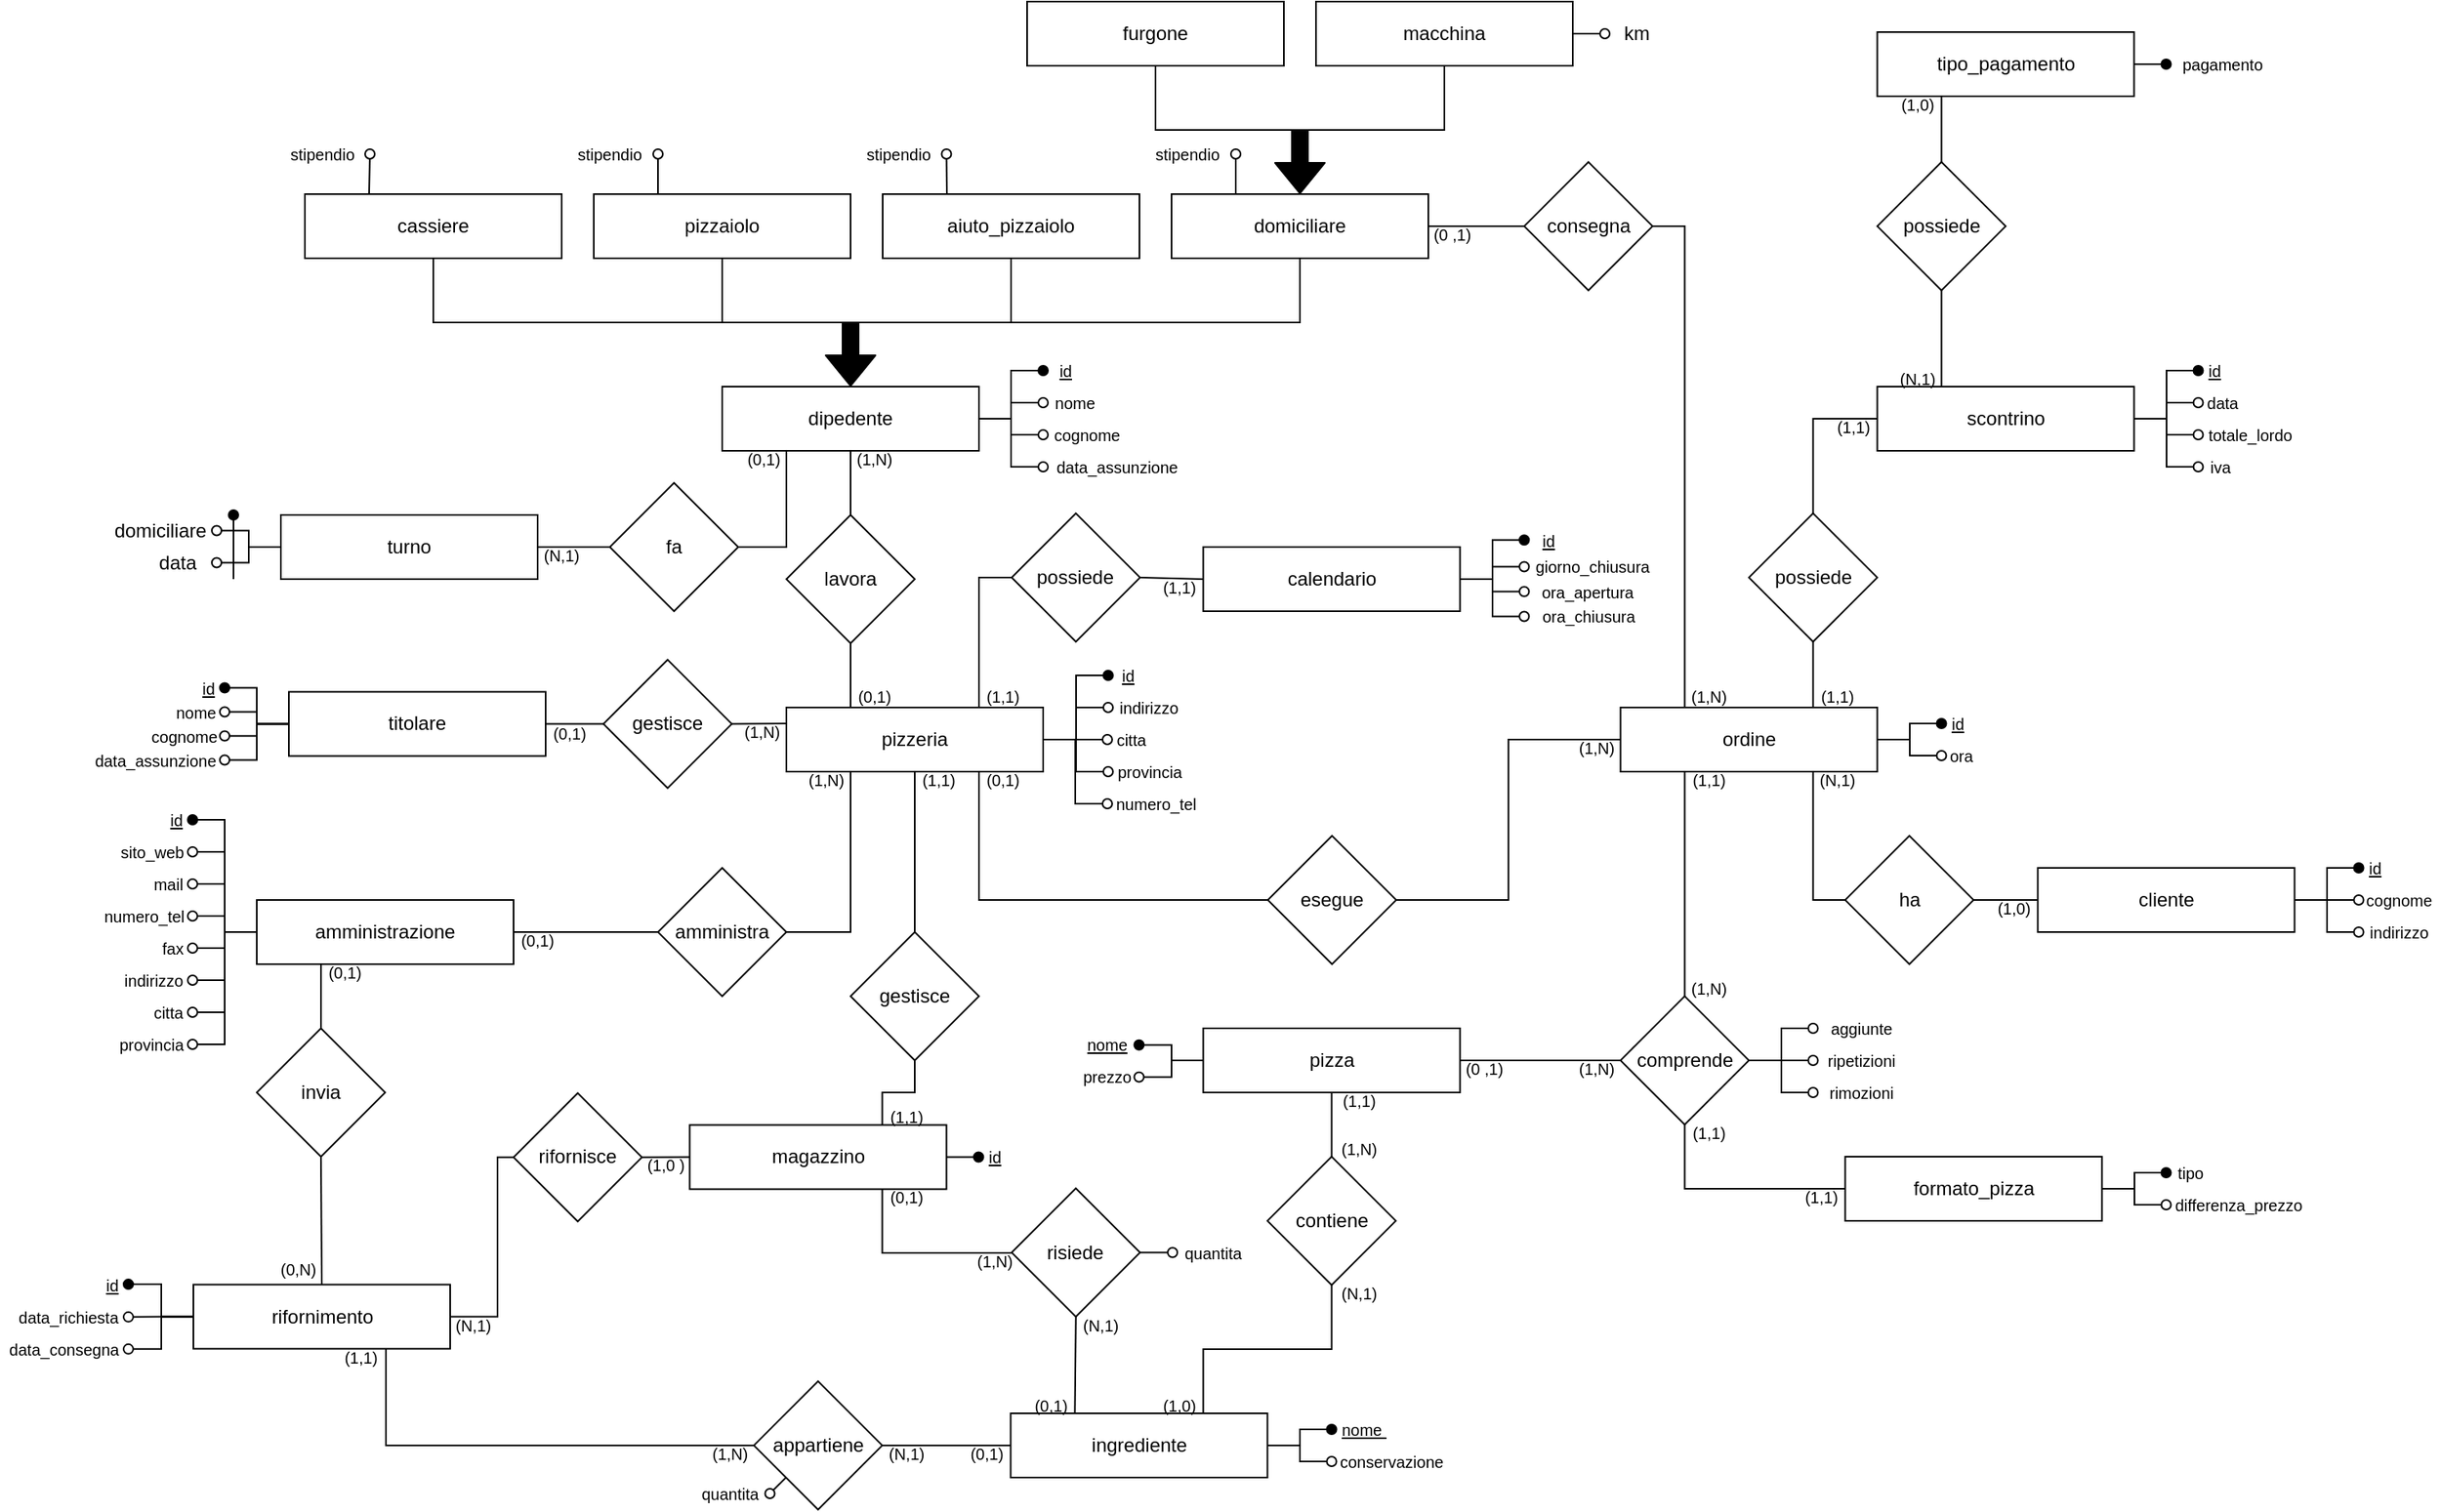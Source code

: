 <mxfile version="13.9.9" type="device"><diagram name="Page-1" id="2ca16b54-16f6-2749-3443-fa8db7711227"><mxGraphModel dx="-49" dy="1151" grid="1" gridSize="10" guides="1" tooltips="1" connect="1" arrows="1" fold="1" page="1" pageScale="1" pageWidth="1600" pageHeight="1200" background="#ffffff" math="0" shadow="0"><root><object label="" id="0"><mxCell/></object><mxCell id="1" parent="0"/><mxCell id="9mXv8zvgaN7U7HCYG5al-2" value="dipedente" style="whiteSpace=wrap;html=1;align=center;comic=0;treeMoving=0;metaEdit=0;noLabel=0;portConstraintRotation=0;rounded=0;glass=0;sketch=0;shadow=0;" parent="1" vertex="1"><mxGeometry x="2090" y="360" width="160" height="40" as="geometry"/></mxCell><mxCell id="9mXv8zvgaN7U7HCYG5al-3" value="titolare" style="whiteSpace=wrap;html=1;align=center;comic=0;treeMoving=0;metaEdit=0;noLabel=0;portConstraintRotation=0;rounded=0;glass=0;sketch=0;shadow=0;" parent="1" vertex="1"><mxGeometry x="1820" y="550.25" width="160" height="40" as="geometry"/></mxCell><mxCell id="9mXv8zvgaN7U7HCYG5al-4" value="cassiere" style="whiteSpace=wrap;html=1;align=center;comic=0;treeMoving=0;metaEdit=0;noLabel=0;portConstraintRotation=0;rounded=0;glass=0;sketch=0;shadow=0;" parent="1" vertex="1"><mxGeometry x="1830" y="240" width="160" height="40" as="geometry"/></mxCell><mxCell id="9mXv8zvgaN7U7HCYG5al-5" value="domiciliare" style="whiteSpace=wrap;html=1;align=center;comic=0;treeMoving=0;metaEdit=0;noLabel=0;portConstraintRotation=0;rounded=0;glass=0;sketch=0;shadow=0;" parent="1" vertex="1"><mxGeometry x="2370" y="240" width="160" height="40" as="geometry"/></mxCell><mxCell id="9mXv8zvgaN7U7HCYG5al-10" value="" style="shape=flexArrow;endArrow=classic;html=1;entryX=0.5;entryY=0;entryDx=0;entryDy=0;fillColor=#000000;" parent="1" target="9mXv8zvgaN7U7HCYG5al-2" edge="1"><mxGeometry width="50" height="50" relative="1" as="geometry"><mxPoint x="2170" y="320" as="sourcePoint"/><mxPoint x="2130" y="350" as="targetPoint"/></mxGeometry></mxCell><mxCell id="9mXv8zvgaN7U7HCYG5al-12" value="aiuto_pizzaiolo" style="whiteSpace=wrap;html=1;align=center;comic=0;treeMoving=0;metaEdit=0;noLabel=0;portConstraintRotation=0;rounded=0;glass=0;sketch=0;shadow=0;" parent="1" vertex="1"><mxGeometry x="2190" y="240" width="160" height="40" as="geometry"/></mxCell><mxCell id="9mXv8zvgaN7U7HCYG5al-14" value="pizzaiolo" style="whiteSpace=wrap;html=1;align=center;comic=0;treeMoving=0;metaEdit=0;noLabel=0;portConstraintRotation=0;rounded=0;glass=0;sketch=0;shadow=0;" parent="1" vertex="1"><mxGeometry x="2010" y="240" width="160" height="40" as="geometry"/></mxCell><mxCell id="9mXv8zvgaN7U7HCYG5al-17" value="furgone" style="whiteSpace=wrap;html=1;align=center;comic=0;treeMoving=0;metaEdit=0;noLabel=0;portConstraintRotation=0;rounded=0;glass=0;sketch=0;shadow=0;" parent="1" vertex="1"><mxGeometry x="2280" y="120" width="160" height="40" as="geometry"/></mxCell><mxCell id="9mXv8zvgaN7U7HCYG5al-18" value="macchina" style="whiteSpace=wrap;html=1;align=center;comic=0;treeMoving=0;metaEdit=0;noLabel=0;portConstraintRotation=0;rounded=0;glass=0;sketch=0;shadow=0;" parent="1" vertex="1"><mxGeometry x="2460" y="120" width="160" height="40" as="geometry"/></mxCell><mxCell id="9mXv8zvgaN7U7HCYG5al-22" value="" style="shape=flexArrow;endArrow=classic;html=1;entryX=0.5;entryY=0;entryDx=0;entryDy=0;fillColor=#000;" parent="1" target="9mXv8zvgaN7U7HCYG5al-5" edge="1"><mxGeometry width="50" height="50" relative="1" as="geometry"><mxPoint x="2450" y="200" as="sourcePoint"/><mxPoint x="2410" y="440" as="targetPoint"/><Array as="points"/></mxGeometry></mxCell><mxCell id="gAKtSvQvQQ-9t6ftU_mF-2" value="" style="endArrow=none;html=1;exitX=0.5;exitY=1;exitDx=0;exitDy=0;edgeStyle=elbowEdgeStyle;entryX=0.5;entryY=0;entryDx=0;entryDy=0;rounded=0;elbow=vertical;" parent="1" source="9mXv8zvgaN7U7HCYG5al-4" target="9mXv8zvgaN7U7HCYG5al-2" edge="1"><mxGeometry width="50" height="50" relative="1" as="geometry"><mxPoint x="1670" y="340" as="sourcePoint"/><mxPoint x="1750" y="340" as="targetPoint"/></mxGeometry></mxCell><mxCell id="gAKtSvQvQQ-9t6ftU_mF-3" value="" style="endArrow=none;html=1;entryX=0.5;entryY=1;entryDx=0;entryDy=0;exitX=0.5;exitY=1;exitDx=0;exitDy=0;edgeStyle=elbowEdgeStyle;elbow=vertical;rounded=0;" parent="1" source="9mXv8zvgaN7U7HCYG5al-17" target="9mXv8zvgaN7U7HCYG5al-18" edge="1"><mxGeometry width="50" height="50" relative="1" as="geometry"><mxPoint x="2385" y="220" as="sourcePoint"/><mxPoint x="2435" y="170" as="targetPoint"/><Array as="points"><mxPoint x="2410" y="200"/></Array></mxGeometry></mxCell><mxCell id="gAKtSvQvQQ-9t6ftU_mF-4" value="pizzeria" style="whiteSpace=wrap;html=1;align=center;comic=0;treeMoving=0;metaEdit=0;noLabel=0;portConstraintRotation=0;rounded=0;glass=0;sketch=0;shadow=0;" parent="1" vertex="1"><mxGeometry x="2130" y="560" width="160" height="40" as="geometry"/></mxCell><mxCell id="gAKtSvQvQQ-9t6ftU_mF-5" value="lavora" style="rhombus;whiteSpace=wrap;html=1;" parent="1" vertex="1"><mxGeometry x="2130" y="440" width="80" height="80" as="geometry"/></mxCell><mxCell id="gAKtSvQvQQ-9t6ftU_mF-6" value="" style="endArrow=none;html=1;entryX=0.5;entryY=1;entryDx=0;entryDy=0;exitX=0.5;exitY=0;exitDx=0;exitDy=0;" parent="1" source="gAKtSvQvQQ-9t6ftU_mF-5" target="9mXv8zvgaN7U7HCYG5al-2" edge="1"><mxGeometry width="50" height="50" relative="1" as="geometry"><mxPoint x="2420" y="690" as="sourcePoint"/><mxPoint x="2410" y="690" as="targetPoint"/></mxGeometry></mxCell><mxCell id="gAKtSvQvQQ-9t6ftU_mF-8" value="" style="endArrow=none;html=1;entryX=0.5;entryY=1;entryDx=0;entryDy=0;exitX=0.25;exitY=0;exitDx=0;exitDy=0;edgeStyle=elbowEdgeStyle;rounded=0;" parent="1" source="gAKtSvQvQQ-9t6ftU_mF-4" target="gAKtSvQvQQ-9t6ftU_mF-5" edge="1"><mxGeometry width="50" height="50" relative="1" as="geometry"><mxPoint x="2430" y="790" as="sourcePoint"/><mxPoint x="2490" y="690" as="targetPoint"/><Array as="points"><mxPoint x="2170" y="540"/><mxPoint x="2210" y="530"/></Array></mxGeometry></mxCell><mxCell id="gAKtSvQvQQ-9t6ftU_mF-9" value="consegna" style="rhombus;whiteSpace=wrap;html=1;" parent="1" vertex="1"><mxGeometry x="2589.75" y="220" width="80" height="80" as="geometry"/></mxCell><mxCell id="gAKtSvQvQQ-9t6ftU_mF-10" value="" style="endArrow=none;html=1;exitX=1;exitY=0.5;exitDx=0;exitDy=0;entryX=0;entryY=0.5;entryDx=0;entryDy=0;rounded=0;elbow=vertical;" parent="1" source="9mXv8zvgaN7U7HCYG5al-5" target="gAKtSvQvQQ-9t6ftU_mF-9" edge="1"><mxGeometry width="50" height="50" relative="1" as="geometry"><mxPoint x="2500" y="500" as="sourcePoint"/><mxPoint x="2550" y="450" as="targetPoint"/></mxGeometry></mxCell><mxCell id="gAKtSvQvQQ-9t6ftU_mF-16" value="scontrino" style="whiteSpace=wrap;html=1;align=center;comic=0;treeMoving=0;metaEdit=0;noLabel=0;portConstraintRotation=0;rounded=0;glass=0;sketch=0;shadow=0;verticalAlign=middle;" parent="1" vertex="1"><mxGeometry x="2809.75" y="360" width="160" height="40" as="geometry"/></mxCell><mxCell id="gAKtSvQvQQ-9t6ftU_mF-17" value="ordine" style="whiteSpace=wrap;html=1;align=center;comic=0;treeMoving=0;metaEdit=0;noLabel=0;portConstraintRotation=0;rounded=0;glass=0;sketch=0;shadow=0;verticalAlign=middle;" parent="1" vertex="1"><mxGeometry x="2649.75" y="560" width="160" height="40" as="geometry"/></mxCell><mxCell id="gAKtSvQvQQ-9t6ftU_mF-22" value="possiede" style="rhombus;whiteSpace=wrap;html=1;verticalAlign=middle;" parent="1" vertex="1"><mxGeometry x="2729.75" y="439" width="80" height="80" as="geometry"/></mxCell><mxCell id="gAKtSvQvQQ-9t6ftU_mF-23" value="" style="endArrow=none;html=1;entryX=0;entryY=0.5;entryDx=0;entryDy=0;exitX=0.5;exitY=0;exitDx=0;exitDy=0;edgeStyle=elbowEdgeStyle;rounded=0;elbow=vertical;verticalAlign=middle;" parent="1" source="gAKtSvQvQQ-9t6ftU_mF-22" target="gAKtSvQvQQ-9t6ftU_mF-16" edge="1"><mxGeometry width="50" height="50" relative="1" as="geometry"><mxPoint x="2529.75" y="810" as="sourcePoint"/><mxPoint x="2579.75" y="760" as="targetPoint"/><Array as="points"><mxPoint x="2789.75" y="380"/></Array></mxGeometry></mxCell><mxCell id="gAKtSvQvQQ-9t6ftU_mF-24" value="" style="endArrow=none;html=1;entryX=0.5;entryY=1;entryDx=0;entryDy=0;exitX=0.75;exitY=0;exitDx=0;exitDy=0;verticalAlign=middle;" parent="1" source="gAKtSvQvQQ-9t6ftU_mF-17" target="gAKtSvQvQQ-9t6ftU_mF-22" edge="1"><mxGeometry width="50" height="50" relative="1" as="geometry"><mxPoint x="2919.75" y="690" as="sourcePoint"/><mxPoint x="3009.75" y="810" as="targetPoint"/></mxGeometry></mxCell><mxCell id="gAKtSvQvQQ-9t6ftU_mF-33" value="amministrazione" style="whiteSpace=wrap;html=1;align=center;comic=0;treeMoving=0;metaEdit=0;noLabel=0;portConstraintRotation=0;rounded=0;glass=0;sketch=0;shadow=0;" parent="1" vertex="1"><mxGeometry x="1800" y="680" width="160" height="40" as="geometry"/></mxCell><mxCell id="gAKtSvQvQQ-9t6ftU_mF-34" value="amministra" style="rhombus;whiteSpace=wrap;html=1;" parent="1" vertex="1"><mxGeometry x="2050" y="660" width="80" height="80" as="geometry"/></mxCell><mxCell id="gAKtSvQvQQ-9t6ftU_mF-35" value="" style="endArrow=none;html=1;exitX=1;exitY=0.5;exitDx=0;exitDy=0;entryX=0;entryY=0.5;entryDx=0;entryDy=0;" parent="1" source="gAKtSvQvQQ-9t6ftU_mF-33" target="gAKtSvQvQQ-9t6ftU_mF-34" edge="1"><mxGeometry width="50" height="50" relative="1" as="geometry"><mxPoint x="2530" y="1320" as="sourcePoint"/><mxPoint x="2580" y="1270" as="targetPoint"/></mxGeometry></mxCell><mxCell id="gAKtSvQvQQ-9t6ftU_mF-36" value="" style="endArrow=none;html=1;exitX=1;exitY=0.5;exitDx=0;exitDy=0;entryX=0.25;entryY=1;entryDx=0;entryDy=0;edgeStyle=elbowEdgeStyle;rounded=0;" parent="1" source="gAKtSvQvQQ-9t6ftU_mF-34" target="gAKtSvQvQQ-9t6ftU_mF-4" edge="1"><mxGeometry width="50" height="50" relative="1" as="geometry"><mxPoint x="2530" y="1160" as="sourcePoint"/><mxPoint x="2580" y="1110" as="targetPoint"/><Array as="points"><mxPoint x="2170" y="650"/></Array></mxGeometry></mxCell><mxCell id="gAKtSvQvQQ-9t6ftU_mF-37" value="magazzino" style="whiteSpace=wrap;html=1;align=center;comic=0;treeMoving=0;metaEdit=0;noLabel=0;portConstraintRotation=0;rounded=0;glass=0;sketch=0;shadow=0;" parent="1" vertex="1"><mxGeometry x="2069.75" y="820.25" width="160" height="40" as="geometry"/></mxCell><mxCell id="gAKtSvQvQQ-9t6ftU_mF-40" value="" style="endArrow=none;html=1;exitX=0.75;exitY=0;exitDx=0;exitDy=0;edgeStyle=elbowEdgeStyle;elbow=vertical;rounded=0;entryX=0.5;entryY=1;entryDx=0;entryDy=0;" parent="1" source="gAKtSvQvQQ-9t6ftU_mF-37" target="gAKtSvQvQQ-9t6ftU_mF-45" edge="1"><mxGeometry width="50" height="50" relative="1" as="geometry"><mxPoint x="2129.5" y="935" as="sourcePoint"/><mxPoint x="2289.5" y="960" as="targetPoint"/><Array as="points"/></mxGeometry></mxCell><mxCell id="gAKtSvQvQQ-9t6ftU_mF-45" value="gestisce" style="rhombus;whiteSpace=wrap;html=1;" parent="1" vertex="1"><mxGeometry x="2170" y="700" width="80" height="80" as="geometry"/></mxCell><mxCell id="gAKtSvQvQQ-9t6ftU_mF-47" value="" style="endArrow=none;html=1;exitX=0.5;exitY=0;exitDx=0;exitDy=0;entryX=0.5;entryY=1;entryDx=0;entryDy=0;rounded=0;elbow=vertical;" parent="1" source="gAKtSvQvQQ-9t6ftU_mF-45" target="gAKtSvQvQQ-9t6ftU_mF-4" edge="1"><mxGeometry width="50" height="50" relative="1" as="geometry"><mxPoint x="2510" y="1030" as="sourcePoint"/><mxPoint x="2389" y="842" as="targetPoint"/></mxGeometry></mxCell><mxCell id="gAKtSvQvQQ-9t6ftU_mF-48" value="calendario" style="whiteSpace=wrap;html=1;align=center;comic=0;treeMoving=0;metaEdit=0;noLabel=0;portConstraintRotation=0;rounded=0;glass=0;sketch=0;shadow=0;" parent="1" vertex="1"><mxGeometry x="2389.75" y="460" width="160" height="40" as="geometry"/></mxCell><mxCell id="gAKtSvQvQQ-9t6ftU_mF-49" value="possiede" style="rhombus;whiteSpace=wrap;html=1;" parent="1" vertex="1"><mxGeometry x="2270.38" y="439" width="80" height="80" as="geometry"/></mxCell><mxCell id="gAKtSvQvQQ-9t6ftU_mF-50" value="" style="endArrow=none;html=1;exitX=0;exitY=0.5;exitDx=0;exitDy=0;entryX=1;entryY=0.5;entryDx=0;entryDy=0;rounded=0;" parent="1" source="gAKtSvQvQQ-9t6ftU_mF-48" target="gAKtSvQvQQ-9t6ftU_mF-49" edge="1"><mxGeometry width="50" height="50" relative="1" as="geometry"><mxPoint x="2105.38" y="830" as="sourcePoint"/><mxPoint x="2165.38" y="830" as="targetPoint"/></mxGeometry></mxCell><mxCell id="gAKtSvQvQQ-9t6ftU_mF-52" value="" style="endArrow=none;html=1;entryX=0.5;entryY=1;entryDx=0;entryDy=0;exitX=0.5;exitY=0;exitDx=0;exitDy=0;edgeStyle=elbowEdgeStyle;elbow=vertical;rounded=0;" parent="1" source="9mXv8zvgaN7U7HCYG5al-2" target="9mXv8zvgaN7U7HCYG5al-12" edge="1"><mxGeometry width="50" height="50" relative="1" as="geometry"><mxPoint x="2610" y="600" as="sourcePoint"/><mxPoint x="2580" y="590" as="targetPoint"/></mxGeometry></mxCell><mxCell id="gAKtSvQvQQ-9t6ftU_mF-53" value="" style="endArrow=none;html=1;entryX=1;entryY=0.5;entryDx=0;entryDy=0;exitX=0.25;exitY=0;exitDx=0;exitDy=0;edgeStyle=elbowEdgeStyle;rounded=0;elbow=vertical;" parent="1" source="gAKtSvQvQQ-9t6ftU_mF-17" target="gAKtSvQvQQ-9t6ftU_mF-9" edge="1"><mxGeometry width="50" height="50" relative="1" as="geometry"><mxPoint x="2590" y="930" as="sourcePoint"/><mxPoint x="2640" y="880" as="targetPoint"/><Array as="points"><mxPoint x="2740" y="260"/></Array></mxGeometry></mxCell><mxCell id="gAKtSvQvQQ-9t6ftU_mF-55" value="" style="endArrow=none;html=1;entryX=0;entryY=0.5;entryDx=0;entryDy=0;edgeStyle=elbowEdgeStyle;rounded=0;exitX=0.75;exitY=0;exitDx=0;exitDy=0;elbow=vertical;" parent="1" source="gAKtSvQvQQ-9t6ftU_mF-4" target="gAKtSvQvQQ-9t6ftU_mF-49" edge="1"><mxGeometry width="50" height="50" relative="1" as="geometry"><mxPoint x="2500" y="900" as="sourcePoint"/><mxPoint x="2360" y="880" as="targetPoint"/><Array as="points"><mxPoint x="2310" y="479"/></Array></mxGeometry></mxCell><mxCell id="gAKtSvQvQQ-9t6ftU_mF-57" value="gestisce" style="rhombus;whiteSpace=wrap;html=1;" parent="1" vertex="1"><mxGeometry x="2016" y="530.25" width="80" height="80" as="geometry"/></mxCell><mxCell id="gAKtSvQvQQ-9t6ftU_mF-58" value="" style="endArrow=none;html=1;exitX=0;exitY=0.25;exitDx=0;exitDy=0;entryX=1;entryY=0.5;entryDx=0;entryDy=0;rounded=0;elbow=vertical;" parent="1" source="gAKtSvQvQQ-9t6ftU_mF-4" target="gAKtSvQvQQ-9t6ftU_mF-57" edge="1"><mxGeometry width="50" height="50" relative="1" as="geometry"><mxPoint x="2130" y="1240" as="sourcePoint"/><mxPoint x="1850" y="940" as="targetPoint"/></mxGeometry></mxCell><mxCell id="gAKtSvQvQQ-9t6ftU_mF-59" value="" style="endArrow=none;html=1;rounded=0;exitX=0;exitY=0.5;exitDx=0;exitDy=0;entryX=1;entryY=0.5;entryDx=0;entryDy=0;elbow=vertical;" parent="1" source="gAKtSvQvQQ-9t6ftU_mF-57" target="9mXv8zvgaN7U7HCYG5al-3" edge="1"><mxGeometry width="50" height="50" relative="1" as="geometry"><mxPoint x="1896" y="908.25" as="sourcePoint"/><mxPoint x="2006" y="618.25" as="targetPoint"/></mxGeometry></mxCell><mxCell id="gAKtSvQvQQ-9t6ftU_mF-60" value="rifornimento" style="whiteSpace=wrap;html=1;align=center;comic=0;treeMoving=0;metaEdit=0;noLabel=0;portConstraintRotation=0;rounded=0;glass=0;sketch=0;shadow=0;" parent="1" vertex="1"><mxGeometry x="1760.5" y="919.75" width="160" height="40" as="geometry"/></mxCell><mxCell id="gAKtSvQvQQ-9t6ftU_mF-62" value="invia" style="rhombus;whiteSpace=wrap;html=1;" parent="1" vertex="1"><mxGeometry x="1800" y="760" width="80" height="80" as="geometry"/></mxCell><mxCell id="gAKtSvQvQQ-9t6ftU_mF-63" value="" style="endArrow=none;html=1;exitX=0.5;exitY=0;exitDx=0;exitDy=0;entryX=0.5;entryY=1;entryDx=0;entryDy=0;rounded=0;" parent="1" source="gAKtSvQvQQ-9t6ftU_mF-60" target="gAKtSvQvQQ-9t6ftU_mF-62" edge="1"><mxGeometry width="50" height="50" relative="1" as="geometry"><mxPoint x="1770.5" y="660" as="sourcePoint"/><mxPoint x="1820.5" y="610" as="targetPoint"/></mxGeometry></mxCell><mxCell id="gAKtSvQvQQ-9t6ftU_mF-65" value="rifornisce" style="rhombus;whiteSpace=wrap;html=1;" parent="1" vertex="1"><mxGeometry x="1960" y="800.37" width="80" height="80" as="geometry"/></mxCell><mxCell id="gAKtSvQvQQ-9t6ftU_mF-68" value="" style="endArrow=none;html=1;exitX=1;exitY=0.5;exitDx=0;exitDy=0;entryX=0;entryY=0.5;entryDx=0;entryDy=0;rounded=0;" parent="1" source="gAKtSvQvQQ-9t6ftU_mF-65" target="gAKtSvQvQQ-9t6ftU_mF-37" edge="1"><mxGeometry width="50" height="50" relative="1" as="geometry"><mxPoint x="2310" y="1460" as="sourcePoint"/><mxPoint x="2360" y="1410" as="targetPoint"/></mxGeometry></mxCell><mxCell id="gAKtSvQvQQ-9t6ftU_mF-72" value="ingrediente" style="whiteSpace=wrap;html=1;align=center;comic=0;treeMoving=0;metaEdit=0;noLabel=0;portConstraintRotation=0;rounded=0;glass=0;sketch=0;shadow=0;" parent="1" vertex="1"><mxGeometry x="2269.75" y="1000" width="160" height="40" as="geometry"/></mxCell><mxCell id="gAKtSvQvQQ-9t6ftU_mF-78" value="" style="endArrow=none;html=1;exitX=0;exitY=0.5;exitDx=0;exitDy=0;entryX=1;entryY=0.5;entryDx=0;entryDy=0;edgeStyle=orthogonalEdgeStyle;rounded=0;" parent="1" source="gAKtSvQvQQ-9t6ftU_mF-65" target="gAKtSvQvQQ-9t6ftU_mF-60" edge="1"><mxGeometry width="50" height="50" relative="1" as="geometry"><mxPoint x="2020.5" y="1010" as="sourcePoint"/><mxPoint x="2070.5" y="960" as="targetPoint"/><Array as="points"><mxPoint x="1950" y="840"/><mxPoint x="1950" y="940"/></Array></mxGeometry></mxCell><mxCell id="gAKtSvQvQQ-9t6ftU_mF-79" value="appartiene" style="rhombus;whiteSpace=wrap;html=1;" parent="1" vertex="1"><mxGeometry x="2109.75" y="980" width="80" height="80" as="geometry"/></mxCell><mxCell id="gAKtSvQvQQ-9t6ftU_mF-80" value="" style="endArrow=none;html=1;exitX=0.75;exitY=1;exitDx=0;exitDy=0;entryX=0;entryY=0.5;entryDx=0;entryDy=0;edgeStyle=orthogonalEdgeStyle;rounded=0;" parent="1" source="gAKtSvQvQQ-9t6ftU_mF-60" target="gAKtSvQvQQ-9t6ftU_mF-79" edge="1"><mxGeometry width="50" height="50" relative="1" as="geometry"><mxPoint x="1950.5" y="970" as="sourcePoint"/><mxPoint x="2000.5" y="920" as="targetPoint"/><Array as="points"><mxPoint x="1880" y="1020"/></Array></mxGeometry></mxCell><mxCell id="gAKtSvQvQQ-9t6ftU_mF-82" value="risiede" style="rhombus;whiteSpace=wrap;html=1;" parent="1" vertex="1"><mxGeometry x="2270.38" y="859.75" width="80" height="80" as="geometry"/></mxCell><mxCell id="gAKtSvQvQQ-9t6ftU_mF-83" value="" style="endArrow=none;html=1;entryX=0.25;entryY=0;entryDx=0;entryDy=0;exitX=0.5;exitY=1;exitDx=0;exitDy=0;rounded=0;elbow=vertical;" parent="1" source="gAKtSvQvQQ-9t6ftU_mF-82" target="gAKtSvQvQQ-9t6ftU_mF-72" edge="1"><mxGeometry width="50" height="50" relative="1" as="geometry"><mxPoint x="2690" y="1600" as="sourcePoint"/><mxPoint x="2740" y="1550" as="targetPoint"/></mxGeometry></mxCell><mxCell id="gAKtSvQvQQ-9t6ftU_mF-84" value="" style="endArrow=none;html=1;entryX=0;entryY=0.5;entryDx=0;entryDy=0;exitX=0.75;exitY=1;exitDx=0;exitDy=0;edgeStyle=elbowEdgeStyle;elbow=vertical;rounded=0;" parent="1" source="gAKtSvQvQQ-9t6ftU_mF-37" target="gAKtSvQvQQ-9t6ftU_mF-82" edge="1"><mxGeometry width="50" height="50" relative="1" as="geometry"><mxPoint x="2720" y="1570" as="sourcePoint"/><mxPoint x="2740" y="1550" as="targetPoint"/><Array as="points"><mxPoint x="2230" y="900"/><mxPoint x="2190" y="940"/></Array></mxGeometry></mxCell><mxCell id="ZistxDltWGynmgIqTzyO-7" value="&lt;u style=&quot;font-size: 10px;&quot;&gt;id&lt;/u&gt;" style="text;html=1;strokeColor=none;fillColor=none;align=right;verticalAlign=middle;whiteSpace=wrap;rounded=0;fontSize=10;" parent="1" vertex="1"><mxGeometry x="2290" y="345" width="20" height="10" as="geometry"/></mxCell><mxCell id="ZistxDltWGynmgIqTzyO-8" value="nome&amp;nbsp;&amp;nbsp;" style="text;html=1;strokeColor=none;fillColor=none;align=right;verticalAlign=middle;whiteSpace=wrap;rounded=0;fontSize=10;spacing=2;" parent="1" vertex="1"><mxGeometry x="2290" y="365" width="40" height="10" as="geometry"/></mxCell><mxCell id="ZistxDltWGynmgIqTzyO-12" value="cognome" style="text;html=1;strokeColor=none;fillColor=none;align=right;verticalAlign=middle;whiteSpace=wrap;rounded=0;fontSize=10;" parent="1" vertex="1"><mxGeometry x="2290" y="385" width="50" height="10" as="geometry"/></mxCell><mxCell id="ZistxDltWGynmgIqTzyO-13" value="" style="endArrow=none;html=1;fillColor=#000000;entryX=1;entryY=0.5;entryDx=0;entryDy=0;exitX=0;exitY=0.5;exitDx=0;exitDy=0;startArrow=oval;startFill=1;edgeStyle=elbowEdgeStyle;rounded=0;" parent="1" source="ZistxDltWGynmgIqTzyO-7" target="9mXv8zvgaN7U7HCYG5al-2" edge="1"><mxGeometry width="50" height="50" relative="1" as="geometry"><mxPoint x="2384.536" y="338.536" as="sourcePoint"/><mxPoint x="2416" y="380" as="targetPoint"/></mxGeometry></mxCell><mxCell id="ZistxDltWGynmgIqTzyO-15" value="" style="endArrow=oval;html=1;fillColor=#000000;entryX=0;entryY=0.5;entryDx=0;entryDy=0;endFill=0;exitX=1;exitY=0.5;exitDx=0;exitDy=0;spacingLeft=0;spacingRight=0;textDirection=ltr;spacing=2;sourcePerimeterSpacing=0;startSize=6;endSize=6;targetPerimeterSpacing=0;edgeStyle=elbowEdgeStyle;rounded=0;" parent="1" source="9mXv8zvgaN7U7HCYG5al-2" target="ZistxDltWGynmgIqTzyO-8" edge="1"><mxGeometry width="50" height="50" relative="1" as="geometry"><mxPoint x="2250" y="380" as="sourcePoint"/><mxPoint x="2374.536" y="368.536" as="targetPoint"/><Array as="points"/></mxGeometry></mxCell><mxCell id="ZistxDltWGynmgIqTzyO-18" value="" style="endArrow=oval;html=1;fillColor=#000000;exitX=1;exitY=0.5;exitDx=0;exitDy=0;entryX=0;entryY=0.5;entryDx=0;entryDy=0;endFill=0;edgeStyle=elbowEdgeStyle;rounded=0;" parent="1" source="9mXv8zvgaN7U7HCYG5al-2" target="ZistxDltWGynmgIqTzyO-12" edge="1"><mxGeometry width="50" height="50" relative="1" as="geometry"><mxPoint x="2416" y="380" as="sourcePoint"/><mxPoint x="2376" y="395" as="targetPoint"/></mxGeometry></mxCell><mxCell id="ZistxDltWGynmgIqTzyO-20" value="" style="endArrow=oval;html=1;fillColor=#000000;entryX=0;entryY=0.5;entryDx=0;entryDy=0;endFill=0;exitX=1;exitY=0.5;exitDx=0;exitDy=0;edgeStyle=elbowEdgeStyle;rounded=0;" parent="1" source="9mXv8zvgaN7U7HCYG5al-2" target="ZistxDltWGynmgIqTzyO-22" edge="1"><mxGeometry width="50" height="50" relative="1" as="geometry"><mxPoint x="2450" y="410" as="sourcePoint"/><mxPoint x="2384.536" y="421.464" as="targetPoint"/></mxGeometry></mxCell><mxCell id="ZistxDltWGynmgIqTzyO-22" value="data_assunzione" style="text;html=1;strokeColor=none;fillColor=none;align=right;verticalAlign=middle;whiteSpace=wrap;rounded=0;fontSize=10;" parent="1" vertex="1"><mxGeometry x="2290" y="405" width="86" height="10" as="geometry"/></mxCell><mxCell id="ZistxDltWGynmgIqTzyO-27" value="giorno_chiusura" style="text;html=1;strokeColor=none;fillColor=none;align=right;verticalAlign=middle;whiteSpace=wrap;rounded=0;fontSize=10;" parent="1" vertex="1"><mxGeometry x="2589.75" y="467.25" width="80" height="10" as="geometry"/></mxCell><mxCell id="ZistxDltWGynmgIqTzyO-30" value="ora_apertura" style="text;html=1;strokeColor=none;fillColor=none;align=right;verticalAlign=middle;whiteSpace=wrap;rounded=0;fontSize=10;" parent="1" vertex="1"><mxGeometry x="2589.75" y="480.25" width="70" height="15" as="geometry"/></mxCell><mxCell id="ZistxDltWGynmgIqTzyO-33" value="ora_chiusura" style="text;html=1;strokeColor=none;fillColor=none;align=center;verticalAlign=middle;whiteSpace=wrap;rounded=0;fontSize=10;" parent="1" vertex="1"><mxGeometry x="2589.75" y="498.25" width="80" height="10" as="geometry"/></mxCell><mxCell id="ZistxDltWGynmgIqTzyO-34" value="" style="endArrow=oval;html=1;fillColor=#000000;fontSize=10;endFill=1;exitX=1;exitY=0.5;exitDx=0;exitDy=0;rounded=0;edgeStyle=elbowEdgeStyle;" parent="1" source="gAKtSvQvQQ-9t6ftU_mF-4" target="iCJ9-uat9-6XSvcYeku3-4" edge="1"><mxGeometry width="50" height="50" relative="1" as="geometry"><mxPoint x="2538" y="535" as="sourcePoint"/><mxPoint x="2551.876" y="474.872" as="targetPoint"/></mxGeometry></mxCell><mxCell id="ZistxDltWGynmgIqTzyO-37" value="" style="endArrow=oval;html=1;fillColor=#000000;fontSize=10;endFill=0;exitX=1;exitY=0.5;exitDx=0;exitDy=0;rounded=0;edgeStyle=elbowEdgeStyle;" parent="1" source="gAKtSvQvQQ-9t6ftU_mF-4" target="iCJ9-uat9-6XSvcYeku3-5" edge="1"><mxGeometry width="50" height="50" relative="1" as="geometry"><mxPoint x="2310" y="690" as="sourcePoint"/><mxPoint x="2342.316" y="639.218" as="targetPoint"/></mxGeometry></mxCell><mxCell id="ZistxDltWGynmgIqTzyO-40" value="" style="endArrow=oval;html=1;fillColor=#000000;fontSize=10;endFill=0;exitX=1;exitY=0.5;exitDx=0;exitDy=0;entryX=0;entryY=0.5;entryDx=0;entryDy=0;rounded=0;edgeStyle=elbowEdgeStyle;" parent="1" source="gAKtSvQvQQ-9t6ftU_mF-4" target="iCJ9-uat9-6XSvcYeku3-6" edge="1"><mxGeometry width="50" height="50" relative="1" as="geometry"><mxPoint x="2380" y="590" as="sourcePoint"/><mxPoint x="2579.053" y="503.07" as="targetPoint"/></mxGeometry></mxCell><mxCell id="ZistxDltWGynmgIqTzyO-43" value="" style="endArrow=oval;html=1;fillColor=#000000;fontSize=10;endFill=0;exitX=1;exitY=0.5;exitDx=0;exitDy=0;entryX=0;entryY=0.5;entryDx=0;entryDy=0;rounded=0;edgeStyle=elbowEdgeStyle;" parent="1" source="gAKtSvQvQQ-9t6ftU_mF-4" target="iCJ9-uat9-6XSvcYeku3-7" edge="1"><mxGeometry width="50" height="50" relative="1" as="geometry"><mxPoint x="2400" y="610" as="sourcePoint"/><mxPoint x="2588.176" y="521.316" as="targetPoint"/></mxGeometry></mxCell><mxCell id="ZistxDltWGynmgIqTzyO-46" value="" style="endArrow=oval;html=1;fillColor=#000000;fontSize=10;exitX=1;exitY=0.5;exitDx=0;exitDy=0;endFill=1;entryX=0;entryY=0.5;entryDx=0;entryDy=0;edgeStyle=elbowEdgeStyle;rounded=0;" parent="1" source="gAKtSvQvQQ-9t6ftU_mF-72" target="iCJ9-uat9-6XSvcYeku3-32" edge="1"><mxGeometry width="50" height="50" relative="1" as="geometry"><mxPoint x="2349.75" y="1130" as="sourcePoint"/><mxPoint x="2337.75" y="1080" as="targetPoint"/></mxGeometry></mxCell><mxCell id="ZistxDltWGynmgIqTzyO-52" value="" style="endArrow=oval;html=1;fillColor=#000000;fontSize=10;endFill=0;exitX=1;exitY=0.5;exitDx=0;exitDy=0;entryX=0;entryY=0.5;entryDx=0;entryDy=0;edgeStyle=elbowEdgeStyle;rounded=0;" parent="1" source="gAKtSvQvQQ-9t6ftU_mF-72" target="iCJ9-uat9-6XSvcYeku3-33" edge="1"><mxGeometry width="50" height="50" relative="1" as="geometry"><mxPoint x="2349.75" y="1120" as="sourcePoint"/><mxPoint x="2369.75" y="1080" as="targetPoint"/></mxGeometry></mxCell><mxCell id="ZistxDltWGynmgIqTzyO-65" value="" style="endArrow=oval;html=1;fillColor=#000000;fontSize=10;endFill=0;entryX=0;entryY=0.5;entryDx=0;entryDy=0;rounded=0;edgeStyle=elbowEdgeStyle;exitX=1;exitY=0.5;exitDx=0;exitDy=0;" parent="1" source="gAKtSvQvQQ-9t6ftU_mF-4" target="iCJ9-uat9-6XSvcYeku3-8" edge="1"><mxGeometry width="50" height="50" relative="1" as="geometry"><mxPoint x="2310" y="610" as="sourcePoint"/><mxPoint x="2578.031" y="539.448" as="targetPoint"/><Array as="points"><mxPoint x="2310" y="580"/></Array></mxGeometry></mxCell><mxCell id="ZistxDltWGynmgIqTzyO-71" value="" style="endArrow=oval;html=1;fillColor=#000000;fontSize=10;exitX=1;exitY=0.5;exitDx=0;exitDy=0;endFill=1;entryX=0;entryY=0.5;entryDx=0;entryDy=0;rounded=0;edgeStyle=elbowEdgeStyle;verticalAlign=middle;" parent="1" source="gAKtSvQvQQ-9t6ftU_mF-17" target="ZistxDltWGynmgIqTzyO-73" edge="1"><mxGeometry width="50" height="50" relative="1" as="geometry"><mxPoint x="2779.75" y="682" as="sourcePoint"/><mxPoint x="2889.75" y="570" as="targetPoint"/></mxGeometry></mxCell><mxCell id="ZistxDltWGynmgIqTzyO-73" value="&lt;u&gt;id&lt;/u&gt;" style="text;html=1;strokeColor=none;fillColor=none;align=center;verticalAlign=middle;whiteSpace=wrap;rounded=0;fontSize=10;" parent="1" vertex="1"><mxGeometry x="2849.75" y="565" width="20" height="10" as="geometry"/></mxCell><mxCell id="ZistxDltWGynmgIqTzyO-74" value="" style="endArrow=oval;html=1;fillColor=#000000;fontSize=10;exitX=1;exitY=0.5;exitDx=0;exitDy=0;endFill=0;entryX=0;entryY=0.5;entryDx=0;entryDy=0;rounded=0;edgeStyle=elbowEdgeStyle;verticalAlign=middle;" parent="1" source="gAKtSvQvQQ-9t6ftU_mF-17" target="ZistxDltWGynmgIqTzyO-76" edge="1"><mxGeometry width="50" height="50" relative="1" as="geometry"><mxPoint x="2749.75" y="670" as="sourcePoint"/><mxPoint x="2791.214" y="701.464" as="targetPoint"/></mxGeometry></mxCell><mxCell id="ZistxDltWGynmgIqTzyO-76" value="ora&amp;nbsp;&amp;nbsp;" style="text;html=1;strokeColor=none;fillColor=none;align=center;verticalAlign=middle;whiteSpace=wrap;rounded=0;fontSize=10;" parent="1" vertex="1"><mxGeometry x="2849.75" y="585" width="30" height="10" as="geometry"/></mxCell><mxCell id="ZistxDltWGynmgIqTzyO-79" value="" style="endArrow=none;html=1;fillColor=#000000;fontSize=10;entryX=1;entryY=0.5;entryDx=0;entryDy=0;exitX=0;exitY=0.5;exitDx=0;exitDy=0;startArrow=oval;startFill=1;rounded=0;edgeStyle=elbowEdgeStyle;verticalAlign=middle;" parent="1" source="ZistxDltWGynmgIqTzyO-81" target="gAKtSvQvQQ-9t6ftU_mF-16" edge="1"><mxGeometry width="50" height="50" relative="1" as="geometry"><mxPoint x="2969.75" y="505" as="sourcePoint"/><mxPoint x="2889.75" y="530" as="targetPoint"/></mxGeometry></mxCell><mxCell id="ZistxDltWGynmgIqTzyO-81" value="&lt;u&gt;id&lt;/u&gt;" style="text;html=1;strokeColor=none;fillColor=none;align=center;verticalAlign=middle;whiteSpace=wrap;rounded=0;fontSize=10;" parent="1" vertex="1"><mxGeometry x="3009.75" y="345" width="20" height="10" as="geometry"/></mxCell><mxCell id="ZistxDltWGynmgIqTzyO-118" value="" style="endArrow=none;html=1;fillColor=#000000;fontSize=10;entryX=1;entryY=0.5;entryDx=0;entryDy=0;exitX=0;exitY=0.5;exitDx=0;exitDy=0;startArrow=oval;startFill=0;rounded=0;edgeStyle=elbowEdgeStyle;verticalAlign=middle;" parent="1" source="ZistxDltWGynmgIqTzyO-120" target="gAKtSvQvQQ-9t6ftU_mF-16" edge="1"><mxGeometry width="50" height="50" relative="1" as="geometry"><mxPoint x="2978.286" y="488.536" as="sourcePoint"/><mxPoint x="3009.75" y="540" as="targetPoint"/></mxGeometry></mxCell><mxCell id="ZistxDltWGynmgIqTzyO-120" value="data" style="text;html=1;strokeColor=none;fillColor=none;align=center;verticalAlign=middle;whiteSpace=wrap;rounded=0;fontSize=10;" parent="1" vertex="1"><mxGeometry x="3009.75" y="365" width="30" height="10" as="geometry"/></mxCell><mxCell id="ZistxDltWGynmgIqTzyO-124" value="" style="endArrow=none;html=1;fillColor=#000000;fontSize=10;entryX=1;entryY=0.5;entryDx=0;entryDy=0;exitX=0;exitY=0.5;exitDx=0;exitDy=0;startArrow=oval;startFill=0;rounded=0;edgeStyle=elbowEdgeStyle;verticalAlign=middle;" parent="1" source="ZistxDltWGynmgIqTzyO-126" target="gAKtSvQvQQ-9t6ftU_mF-16" edge="1"><mxGeometry width="50" height="50" relative="1" as="geometry"><mxPoint x="3041.214" y="488.536" as="sourcePoint"/><mxPoint x="3009.75" y="540" as="targetPoint"/></mxGeometry></mxCell><mxCell id="ZistxDltWGynmgIqTzyO-126" value="totale_lordo&amp;nbsp;&amp;nbsp;" style="text;html=1;strokeColor=none;fillColor=none;align=center;verticalAlign=middle;whiteSpace=wrap;rounded=0;fontSize=10;" parent="1" vertex="1"><mxGeometry x="3009.75" y="385" width="70" height="10" as="geometry"/></mxCell><mxCell id="ZistxDltWGynmgIqTzyO-127" value="" style="endArrow=none;html=1;fillColor=#000000;fontSize=10;entryX=1;entryY=0.5;entryDx=0;entryDy=0;exitX=0;exitY=0.5;exitDx=0;exitDy=0;startArrow=oval;startFill=0;rounded=0;edgeStyle=elbowEdgeStyle;verticalAlign=middle;" parent="1" source="ZistxDltWGynmgIqTzyO-129" target="gAKtSvQvQQ-9t6ftU_mF-16" edge="1"><mxGeometry width="50" height="50" relative="1" as="geometry"><mxPoint x="3049.75" y="505" as="sourcePoint"/><mxPoint x="3009.75" y="540" as="targetPoint"/></mxGeometry></mxCell><mxCell id="ZistxDltWGynmgIqTzyO-129" value="iva&amp;nbsp;" style="text;html=1;strokeColor=none;fillColor=none;align=center;verticalAlign=middle;whiteSpace=wrap;rounded=0;fontSize=10;" parent="1" vertex="1"><mxGeometry x="3009.75" y="405" width="30" height="10" as="geometry"/></mxCell><mxCell id="hnHs5eeae_zLQckHBNe6-1" value="pizza" style="whiteSpace=wrap;html=1;align=center;comic=0;treeMoving=0;metaEdit=0;noLabel=0;portConstraintRotation=0;rounded=0;glass=0;sketch=0;shadow=0;" parent="1" vertex="1"><mxGeometry x="2389.75" y="760" width="160" height="40" as="geometry"/></mxCell><mxCell id="hnHs5eeae_zLQckHBNe6-5" value="contiene" style="rhombus;whiteSpace=wrap;html=1;" parent="1" vertex="1"><mxGeometry x="2429.75" y="840" width="80" height="80" as="geometry"/></mxCell><mxCell id="hnHs5eeae_zLQckHBNe6-7" value="" style="endArrow=none;html=1;entryX=0.5;entryY=1;entryDx=0;entryDy=0;exitX=0.5;exitY=0;exitDx=0;exitDy=0;elbow=vertical;rounded=0;" parent="1" source="hnHs5eeae_zLQckHBNe6-5" target="hnHs5eeae_zLQckHBNe6-1" edge="1"><mxGeometry width="50" height="50" relative="1" as="geometry"><mxPoint x="2601.75" y="1120.37" as="sourcePoint"/><mxPoint x="2651.75" y="1070.37" as="targetPoint"/></mxGeometry></mxCell><mxCell id="hnHs5eeae_zLQckHBNe6-13" value="" style="endArrow=none;html=1;labelBackgroundColor=#000000;strokeColor=#000000;entryX=0.5;entryY=1;entryDx=0;entryDy=0;edgeStyle=elbowEdgeStyle;exitX=0.75;exitY=0;exitDx=0;exitDy=0;elbow=vertical;rounded=0;jumpStyle=arc;" parent="1" source="gAKtSvQvQQ-9t6ftU_mF-72" target="hnHs5eeae_zLQckHBNe6-5" edge="1"><mxGeometry width="50" height="50" relative="1" as="geometry"><mxPoint x="2560" y="1370" as="sourcePoint"/><mxPoint x="2570" y="1380" as="targetPoint"/></mxGeometry></mxCell><mxCell id="hnHs5eeae_zLQckHBNe6-14" value="comprende" style="rhombus;whiteSpace=wrap;html=1;verticalAlign=middle;" parent="1" vertex="1"><mxGeometry x="2649.75" y="740" width="80" height="80" as="geometry"/></mxCell><mxCell id="hnHs5eeae_zLQckHBNe6-15" value="" style="endArrow=none;html=1;labelBackgroundColor=#000000;strokeColor=#000000;exitX=1;exitY=0.5;exitDx=0;exitDy=0;entryX=0;entryY=0.5;entryDx=0;entryDy=0;" parent="1" source="hnHs5eeae_zLQckHBNe6-1" target="hnHs5eeae_zLQckHBNe6-14" edge="1"><mxGeometry width="50" height="50" relative="1" as="geometry"><mxPoint x="2800" y="980" as="sourcePoint"/><mxPoint x="2850" y="930" as="targetPoint"/></mxGeometry></mxCell><mxCell id="hnHs5eeae_zLQckHBNe6-16" value="" style="endArrow=none;html=1;labelBackgroundColor=#000000;strokeColor=#000000;entryX=0.5;entryY=0;entryDx=0;entryDy=0;exitX=0.25;exitY=1;exitDx=0;exitDy=0;verticalAlign=middle;" parent="1" source="gAKtSvQvQQ-9t6ftU_mF-17" target="hnHs5eeae_zLQckHBNe6-14" edge="1"><mxGeometry width="50" height="50" relative="1" as="geometry"><mxPoint x="2899.75" y="790" as="sourcePoint"/><mxPoint x="2769.75" y="930" as="targetPoint"/></mxGeometry></mxCell><mxCell id="hnHs5eeae_zLQckHBNe6-24" value="" style="endArrow=oval;html=1;labelBackgroundColor=#000000;strokeColor=#000000;fontSize=10;exitX=1;exitY=0.5;exitDx=0;exitDy=0;endFill=0;entryX=0;entryY=0.5;entryDx=0;entryDy=0;" parent="1" source="gAKtSvQvQQ-9t6ftU_mF-82" target="hnHs5eeae_zLQckHBNe6-25" edge="1"><mxGeometry width="50" height="50" relative="1" as="geometry"><mxPoint x="2310.13" y="1284.69" as="sourcePoint"/><mxPoint x="2430.13" y="1184.69" as="targetPoint"/></mxGeometry></mxCell><mxCell id="hnHs5eeae_zLQckHBNe6-25" value="quantita" style="text;html=1;strokeColor=none;fillColor=none;align=center;verticalAlign=middle;whiteSpace=wrap;rounded=0;fontSize=10;" parent="1" vertex="1"><mxGeometry x="2370.63" y="894.75" width="50" height="10" as="geometry"/></mxCell><mxCell id="hnHs5eeae_zLQckHBNe6-26" value="" style="endArrow=oval;html=1;labelBackgroundColor=#000000;strokeColor=#000000;fontSize=10;exitX=1;exitY=0.5;exitDx=0;exitDy=0;endFill=1;entryX=0;entryY=0.5;entryDx=0;entryDy=0;" parent="1" source="gAKtSvQvQQ-9t6ftU_mF-37" target="hnHs5eeae_zLQckHBNe6-27" edge="1"><mxGeometry width="50" height="50" relative="1" as="geometry"><mxPoint x="2229.75" y="745.25" as="sourcePoint"/><mxPoint x="2329.75" y="705.25" as="targetPoint"/></mxGeometry></mxCell><mxCell id="hnHs5eeae_zLQckHBNe6-27" value="&lt;u&gt;id&lt;/u&gt;" style="text;html=1;strokeColor=none;fillColor=none;align=center;verticalAlign=middle;whiteSpace=wrap;rounded=0;fontSize=10;" parent="1" vertex="1"><mxGeometry x="2249.75" y="835.25" width="20" height="10" as="geometry"/></mxCell><mxCell id="yBRs0fPkqAPdThpQv4oD-1" value="" style="endArrow=oval;html=1;exitX=0;exitY=0.5;exitDx=0;exitDy=0;endFill=0;entryX=1;entryY=0.5;entryDx=0;entryDy=0;edgeStyle=elbowEdgeStyle;rounded=0;" parent="1" source="gAKtSvQvQQ-9t6ftU_mF-33" target="yBRs0fPkqAPdThpQv4oD-2" edge="1"><mxGeometry width="50" height="50" relative="1" as="geometry"><mxPoint x="1890" y="915" as="sourcePoint"/><mxPoint x="1800" y="935" as="targetPoint"/></mxGeometry></mxCell><mxCell id="yBRs0fPkqAPdThpQv4oD-2" value="&amp;nbsp; indirizzo" style="text;html=1;strokeColor=none;fillColor=none;align=left;verticalAlign=middle;whiteSpace=wrap;rounded=0;fontSize=10;" parent="1" vertex="1"><mxGeometry x="1710" y="725" width="50" height="10" as="geometry"/></mxCell><mxCell id="yBRs0fPkqAPdThpQv4oD-3" value="" style="endArrow=oval;html=1;endFill=0;exitX=0;exitY=0.5;exitDx=0;exitDy=0;entryX=1;entryY=0.5;entryDx=0;entryDy=0;edgeStyle=elbowEdgeStyle;rounded=0;" parent="1" source="gAKtSvQvQQ-9t6ftU_mF-33" target="yBRs0fPkqAPdThpQv4oD-4" edge="1"><mxGeometry width="50" height="50" relative="1" as="geometry"><mxPoint x="1840" y="895" as="sourcePoint"/><mxPoint x="1810" y="945" as="targetPoint"/></mxGeometry></mxCell><mxCell id="yBRs0fPkqAPdThpQv4oD-4" value="numero_tel" style="text;html=1;strokeColor=none;fillColor=none;align=center;verticalAlign=middle;whiteSpace=wrap;rounded=0;fontSize=10;" parent="1" vertex="1"><mxGeometry x="1700" y="685" width="60" height="10" as="geometry"/></mxCell><mxCell id="yBRs0fPkqAPdThpQv4oD-5" value="" style="endArrow=oval;html=1;endFill=0;exitX=0;exitY=0.5;exitDx=0;exitDy=0;entryX=1;entryY=0.5;entryDx=0;entryDy=0;edgeStyle=elbowEdgeStyle;rounded=0;" parent="1" source="gAKtSvQvQQ-9t6ftU_mF-33" target="yBRs0fPkqAPdThpQv4oD-7" edge="1"><mxGeometry width="50" height="50" relative="1" as="geometry"><mxPoint x="1840" y="895" as="sourcePoint"/><mxPoint x="1840" y="935" as="targetPoint"/></mxGeometry></mxCell><mxCell id="yBRs0fPkqAPdThpQv4oD-7" value="&amp;nbsp; fax" style="text;html=1;strokeColor=none;fillColor=none;align=center;verticalAlign=middle;whiteSpace=wrap;rounded=0;fontSize=10;" parent="1" vertex="1"><mxGeometry x="1730" y="705" width="30" height="10" as="geometry"/></mxCell><mxCell id="yBRs0fPkqAPdThpQv4oD-11" value="" style="endArrow=oval;html=1;endFill=0;exitX=0;exitY=0.5;exitDx=0;exitDy=0;entryX=1;entryY=0.5;entryDx=0;entryDy=0;edgeStyle=elbowEdgeStyle;rounded=0;" parent="1" source="gAKtSvQvQQ-9t6ftU_mF-33" target="yBRs0fPkqAPdThpQv4oD-12" edge="1"><mxGeometry width="50" height="50" relative="1" as="geometry"><mxPoint x="1840" y="895" as="sourcePoint"/><mxPoint x="1860" y="935" as="targetPoint"/></mxGeometry></mxCell><mxCell id="yBRs0fPkqAPdThpQv4oD-12" value="mail" style="text;html=1;strokeColor=none;fillColor=none;align=center;verticalAlign=middle;whiteSpace=wrap;rounded=0;fontSize=10;" parent="1" vertex="1"><mxGeometry x="1730" y="665" width="30" height="10" as="geometry"/></mxCell><mxCell id="yBRs0fPkqAPdThpQv4oD-13" value="" style="endArrow=oval;html=1;endFill=0;exitX=0;exitY=0.5;exitDx=0;exitDy=0;entryX=1;entryY=0.5;entryDx=0;entryDy=0;edgeStyle=elbowEdgeStyle;rounded=0;" parent="1" source="gAKtSvQvQQ-9t6ftU_mF-33" target="yBRs0fPkqAPdThpQv4oD-14" edge="1"><mxGeometry width="50" height="50" relative="1" as="geometry"><mxPoint x="1820" y="725" as="sourcePoint"/><mxPoint x="1850" y="945" as="targetPoint"/></mxGeometry></mxCell><mxCell id="yBRs0fPkqAPdThpQv4oD-14" value="sito_web" style="text;html=1;strokeColor=none;fillColor=none;align=center;verticalAlign=middle;whiteSpace=wrap;rounded=0;fontSize=10;" parent="1" vertex="1"><mxGeometry x="1710" y="645" width="50" height="10" as="geometry"/></mxCell><mxCell id="yBRs0fPkqAPdThpQv4oD-21" value="turno" style="whiteSpace=wrap;html=1;align=center;comic=0;treeMoving=0;metaEdit=0;noLabel=0;portConstraintRotation=0;rounded=0;glass=0;sketch=0;shadow=0;" parent="1" vertex="1"><mxGeometry x="1815" y="440" width="160" height="40" as="geometry"/></mxCell><mxCell id="yBRs0fPkqAPdThpQv4oD-22" value="fa" style="rhombus;whiteSpace=wrap;html=1;" parent="1" vertex="1"><mxGeometry x="2020" y="420" width="80" height="80" as="geometry"/></mxCell><mxCell id="yBRs0fPkqAPdThpQv4oD-27" value="" style="endArrow=oval;html=1;exitX=0;exitY=0.5;exitDx=0;exitDy=0;endFill=0;entryX=1;entryY=0.5;entryDx=0;entryDy=0;rounded=0;edgeStyle=elbowEdgeStyle;" parent="1" source="yBRs0fPkqAPdThpQv4oD-21" target="yBRs0fPkqAPdThpQv4oD-28" edge="1"><mxGeometry width="50" height="50" relative="1" as="geometry"><mxPoint x="1545.0" y="424.75" as="sourcePoint"/><mxPoint x="1555" y="354.75" as="targetPoint"/></mxGeometry></mxCell><mxCell id="yBRs0fPkqAPdThpQv4oD-28" value="data&amp;nbsp;" style="text;html=1;strokeColor=none;fillColor=none;align=center;verticalAlign=middle;whiteSpace=wrap;rounded=0;" parent="1" vertex="1"><mxGeometry x="1730" y="464.75" width="45" height="10" as="geometry"/></mxCell><mxCell id="yBRs0fPkqAPdThpQv4oD-29" value="" style="endArrow=oval;html=1;endFill=0;entryX=0;entryY=0.5;entryDx=0;entryDy=0;rounded=0;exitX=1;exitY=0.5;exitDx=0;exitDy=0;" parent="1" source="9mXv8zvgaN7U7HCYG5al-18" target="yBRs0fPkqAPdThpQv4oD-30" edge="1"><mxGeometry width="50" height="50" relative="1" as="geometry"><mxPoint x="2632.5" y="150" as="sourcePoint"/><mxPoint x="2707.5" y="30" as="targetPoint"/></mxGeometry></mxCell><mxCell id="yBRs0fPkqAPdThpQv4oD-30" value="km" style="text;html=1;strokeColor=none;fillColor=none;align=center;verticalAlign=middle;whiteSpace=wrap;rounded=0;" parent="1" vertex="1"><mxGeometry x="2640" y="135" width="40" height="10" as="geometry"/></mxCell><mxCell id="yBRs0fPkqAPdThpQv4oD-32" value="" style="endArrow=oval;html=1;exitX=0;exitY=0.5;exitDx=0;exitDy=0;endFill=0;entryX=1;entryY=0.5;entryDx=0;entryDy=0;rounded=0;edgeStyle=elbowEdgeStyle;" parent="1" source="yBRs0fPkqAPdThpQv4oD-21" target="yBRs0fPkqAPdThpQv4oD-33" edge="1"><mxGeometry width="50" height="50" relative="1" as="geometry"><mxPoint x="1545.0" y="424.75" as="sourcePoint"/><mxPoint x="1545" y="364.75" as="targetPoint"/></mxGeometry></mxCell><mxCell id="yBRs0fPkqAPdThpQv4oD-33" value="domiciliare" style="text;html=1;strokeColor=none;fillColor=none;align=center;verticalAlign=middle;whiteSpace=wrap;rounded=0;" parent="1" vertex="1"><mxGeometry x="1705" y="444.75" width="70" height="10" as="geometry"/></mxCell><mxCell id="yBRs0fPkqAPdThpQv4oD-34" value="" style="endArrow=none;html=1;startArrow=oval;startFill=1;" parent="1" edge="1"><mxGeometry width="50" height="50" relative="1" as="geometry"><mxPoint x="1785.5" y="440" as="sourcePoint"/><mxPoint x="1785.5" y="480" as="targetPoint"/></mxGeometry></mxCell><mxCell id="yBRs0fPkqAPdThpQv4oD-51" value="&lt;u style=&quot;font-size: 10px;&quot;&gt;&lt;font style=&quot;font-size: 10px;&quot;&gt;id&lt;/font&gt;&lt;/u&gt;" style="text;html=1;strokeColor=none;fillColor=none;align=center;verticalAlign=middle;whiteSpace=wrap;rounded=0;strokeWidth=1;fontSize=10;" parent="1" vertex="1"><mxGeometry x="2589.75" y="451.75" width="30" height="7.75" as="geometry"/></mxCell><mxCell id="yBRs0fPkqAPdThpQv4oD-52" value="" style="endArrow=oval;html=1;endFill=1;exitX=0;exitY=0.5;exitDx=0;exitDy=0;entryX=1;entryY=0.5;entryDx=0;entryDy=0;rounded=0;edgeStyle=elbowEdgeStyle;" parent="1" source="hnHs5eeae_zLQckHBNe6-1" target="yBRs0fPkqAPdThpQv4oD-53" edge="1"><mxGeometry width="50" height="50" relative="1" as="geometry"><mxPoint x="2296.13" y="800.37" as="sourcePoint"/><mxPoint x="2386.13" y="690.37" as="targetPoint"/></mxGeometry></mxCell><mxCell id="yBRs0fPkqAPdThpQv4oD-53" value="&lt;u style=&quot;font-size: 10px;&quot;&gt;nome&lt;/u&gt;" style="text;html=1;strokeColor=none;fillColor=none;align=center;verticalAlign=middle;whiteSpace=wrap;rounded=0;fontSize=10;" parent="1" vertex="1"><mxGeometry x="2309.75" y="765.37" width="40" height="10" as="geometry"/></mxCell><mxCell id="yBRs0fPkqAPdThpQv4oD-54" value="" style="endArrow=oval;html=1;endFill=0;exitX=0;exitY=0.5;exitDx=0;exitDy=0;entryX=1;entryY=0.5;entryDx=0;entryDy=0;rounded=0;edgeStyle=elbowEdgeStyle;" parent="1" source="hnHs5eeae_zLQckHBNe6-1" target="yBRs0fPkqAPdThpQv4oD-55" edge="1"><mxGeometry width="50" height="50" relative="1" as="geometry"><mxPoint x="2296.13" y="800.37" as="sourcePoint"/><mxPoint x="2291.75" y="800.37" as="targetPoint"/></mxGeometry></mxCell><mxCell id="yBRs0fPkqAPdThpQv4oD-55" value="prezzo" style="text;html=1;strokeColor=none;fillColor=none;align=center;verticalAlign=middle;whiteSpace=wrap;rounded=0;fontSize=10;" parent="1" vertex="1"><mxGeometry x="2309.75" y="785.37" width="40" height="10" as="geometry"/></mxCell><mxCell id="yBRs0fPkqAPdThpQv4oD-56" value="" style="endArrow=oval;html=1;endFill=0;exitX=1;exitY=0.5;exitDx=0;exitDy=0;entryX=0;entryY=0.5;entryDx=0;entryDy=0;rounded=0;edgeStyle=elbowEdgeStyle;verticalAlign=middle;" parent="1" source="hnHs5eeae_zLQckHBNe6-14" target="yBRs0fPkqAPdThpQv4oD-57" edge="1"><mxGeometry width="50" height="50" relative="1" as="geometry"><mxPoint x="2379.75" y="910" as="sourcePoint"/><mxPoint x="2769.75" y="680" as="targetPoint"/></mxGeometry></mxCell><mxCell id="yBRs0fPkqAPdThpQv4oD-57" value="aggiunte" style="text;html=1;strokeColor=none;fillColor=none;align=center;verticalAlign=middle;whiteSpace=wrap;rounded=0;fontSize=10;" parent="1" vertex="1"><mxGeometry x="2769.75" y="755" width="60" height="10" as="geometry"/></mxCell><mxCell id="yBRs0fPkqAPdThpQv4oD-58" value="" style="endArrow=oval;html=1;endFill=0;exitX=1;exitY=0.5;exitDx=0;exitDy=0;entryX=0;entryY=0.5;entryDx=0;entryDy=0;rounded=0;edgeStyle=elbowEdgeStyle;verticalAlign=middle;" parent="1" source="hnHs5eeae_zLQckHBNe6-14" target="yBRs0fPkqAPdThpQv4oD-59" edge="1"><mxGeometry width="50" height="50" relative="1" as="geometry"><mxPoint x="2379.75" y="910" as="sourcePoint"/><mxPoint x="2759.75" y="770" as="targetPoint"/></mxGeometry></mxCell><mxCell id="yBRs0fPkqAPdThpQv4oD-59" value="rimozioni" style="text;html=1;strokeColor=none;fillColor=none;align=center;verticalAlign=middle;whiteSpace=wrap;rounded=0;fontSize=10;" parent="1" vertex="1"><mxGeometry x="2769.75" y="795" width="60" height="10" as="geometry"/></mxCell><mxCell id="yBRs0fPkqAPdThpQv4oD-60" value="" style="endArrow=oval;html=1;endFill=0;exitX=1;exitY=0.5;exitDx=0;exitDy=0;entryX=0;entryY=0.5;entryDx=0;entryDy=0;rounded=0;edgeStyle=elbowEdgeStyle;verticalAlign=middle;" parent="1" source="hnHs5eeae_zLQckHBNe6-14" target="yBRs0fPkqAPdThpQv4oD-61" edge="1"><mxGeometry width="50" height="50" relative="1" as="geometry"><mxPoint x="2829.75" y="720" as="sourcePoint"/><mxPoint x="2809.75" y="720" as="targetPoint"/></mxGeometry></mxCell><mxCell id="yBRs0fPkqAPdThpQv4oD-61" value="ripetizioni" style="text;html=1;strokeColor=none;fillColor=none;align=center;verticalAlign=middle;whiteSpace=wrap;rounded=0;fontSize=10;" parent="1" vertex="1"><mxGeometry x="2769.75" y="775" width="60" height="10" as="geometry"/></mxCell><mxCell id="yBRs0fPkqAPdThpQv4oD-62" value="formato_pizza" style="whiteSpace=wrap;html=1;align=center;comic=0;treeMoving=0;metaEdit=0;noLabel=0;portConstraintRotation=0;rounded=0;glass=0;sketch=0;shadow=0;verticalAlign=middle;" parent="1" vertex="1"><mxGeometry x="2789.75" y="840" width="160" height="40" as="geometry"/></mxCell><mxCell id="yBRs0fPkqAPdThpQv4oD-63" value="" style="endArrow=oval;html=1;endFill=1;exitX=1;exitY=0.5;exitDx=0;exitDy=0;entryX=0;entryY=0.5;entryDx=0;entryDy=0;fontSize=10;rounded=0;edgeStyle=elbowEdgeStyle;verticalAlign=middle;" parent="1" source="yBRs0fPkqAPdThpQv4oD-62" target="yBRs0fPkqAPdThpQv4oD-64" edge="1"><mxGeometry width="50" height="50" relative="1" as="geometry"><mxPoint x="2829.75" y="920" as="sourcePoint"/><mxPoint x="2829.75" y="920" as="targetPoint"/></mxGeometry></mxCell><mxCell id="yBRs0fPkqAPdThpQv4oD-64" value="tipo" style="text;html=1;strokeColor=none;fillColor=none;align=center;verticalAlign=middle;whiteSpace=wrap;rounded=0;fontSize=10;" parent="1" vertex="1"><mxGeometry x="2989.75" y="845" width="30" height="10" as="geometry"/></mxCell><mxCell id="yBRs0fPkqAPdThpQv4oD-66" value="" style="endArrow=oval;html=1;endFill=0;exitX=1;exitY=0.5;exitDx=0;exitDy=0;entryX=0;entryY=0.5;entryDx=0;entryDy=0;fontSize=10;rounded=0;edgeStyle=elbowEdgeStyle;verticalAlign=middle;" parent="1" source="yBRs0fPkqAPdThpQv4oD-62" target="yBRs0fPkqAPdThpQv4oD-67" edge="1"><mxGeometry width="50" height="50" relative="1" as="geometry"><mxPoint x="2559.75" y="820" as="sourcePoint"/><mxPoint x="2899.75" y="910" as="targetPoint"/></mxGeometry></mxCell><mxCell id="yBRs0fPkqAPdThpQv4oD-67" value="differenza_prezzo" style="text;html=1;strokeColor=none;fillColor=none;align=center;verticalAlign=middle;whiteSpace=wrap;rounded=0;fontSize=10;" parent="1" vertex="1"><mxGeometry x="2989.75" y="865" width="90" height="10" as="geometry"/></mxCell><mxCell id="yBRs0fPkqAPdThpQv4oD-69" value="" style="endArrow=none;html=1;entryX=0.5;entryY=1;entryDx=0;entryDy=0;exitX=0;exitY=0.5;exitDx=0;exitDy=0;edgeStyle=elbowEdgeStyle;elbow=vertical;rounded=0;verticalAlign=middle;" parent="1" source="yBRs0fPkqAPdThpQv4oD-62" target="hnHs5eeae_zLQckHBNe6-14" edge="1"><mxGeometry width="50" height="50" relative="1" as="geometry"><mxPoint x="2619.75" y="1100" as="sourcePoint"/><mxPoint x="2669.75" y="1050" as="targetPoint"/><Array as="points"><mxPoint x="2749.75" y="860"/></Array></mxGeometry></mxCell><mxCell id="yBRs0fPkqAPdThpQv4oD-72" value="esegue" style="rhombus;whiteSpace=wrap;html=1;" parent="1" vertex="1"><mxGeometry x="2430" y="640" width="80" height="80" as="geometry"/></mxCell><mxCell id="yBRs0fPkqAPdThpQv4oD-73" value="" style="endArrow=none;html=1;entryX=0;entryY=0.5;entryDx=0;entryDy=0;edgeStyle=elbowEdgeStyle;elbow=vertical;rounded=0;exitX=0.75;exitY=1;exitDx=0;exitDy=0;" parent="1" source="gAKtSvQvQQ-9t6ftU_mF-4" target="yBRs0fPkqAPdThpQv4oD-72" edge="1"><mxGeometry width="50" height="50" relative="1" as="geometry"><mxPoint x="2520" y="960" as="sourcePoint"/><mxPoint x="2620" y="900" as="targetPoint"/><Array as="points"><mxPoint x="2360" y="680"/><mxPoint x="2660" y="930"/><mxPoint x="2700" y="920"/></Array></mxGeometry></mxCell><mxCell id="yBRs0fPkqAPdThpQv4oD-74" value="" style="endArrow=none;html=1;entryX=1;entryY=0.5;entryDx=0;entryDy=0;exitX=0;exitY=0.5;exitDx=0;exitDy=0;edgeStyle=orthogonalEdgeStyle;elbow=vertical;rounded=0;" parent="1" source="gAKtSvQvQQ-9t6ftU_mF-17" target="yBRs0fPkqAPdThpQv4oD-72" edge="1"><mxGeometry width="50" height="50" relative="1" as="geometry"><mxPoint x="2570" y="950" as="sourcePoint"/><mxPoint x="2620" y="900" as="targetPoint"/></mxGeometry></mxCell><mxCell id="iCJ9-uat9-6XSvcYeku3-1" value="" style="endArrow=none;html=1;entryX=0.25;entryY=1;entryDx=0;entryDy=0;exitX=1;exitY=0.5;exitDx=0;exitDy=0;edgeStyle=elbowEdgeStyle;rounded=0;" parent="1" source="yBRs0fPkqAPdThpQv4oD-22" target="9mXv8zvgaN7U7HCYG5al-2" edge="1"><mxGeometry width="50" height="50" relative="1" as="geometry"><mxPoint x="1745.5" y="592.25" as="sourcePoint"/><mxPoint x="1795.5" y="542.25" as="targetPoint"/><Array as="points"><mxPoint x="2130" y="430"/></Array></mxGeometry></mxCell><mxCell id="iCJ9-uat9-6XSvcYeku3-2" value="" style="endArrow=none;html=1;entryX=1;entryY=0.5;entryDx=0;entryDy=0;exitX=0;exitY=0.5;exitDx=0;exitDy=0;" parent="1" source="yBRs0fPkqAPdThpQv4oD-22" target="yBRs0fPkqAPdThpQv4oD-21" edge="1"><mxGeometry width="50" height="50" relative="1" as="geometry"><mxPoint x="1665.5" y="592.25" as="sourcePoint"/><mxPoint x="1535.5" y="472.25" as="targetPoint"/></mxGeometry></mxCell><mxCell id="iCJ9-uat9-6XSvcYeku3-4" value="&lt;u style=&quot;font-size: 10px;&quot;&gt;id&lt;/u&gt;" style="text;html=1;strokeColor=none;fillColor=none;align=center;verticalAlign=middle;whiteSpace=wrap;rounded=0;fontSize=10;" parent="1" vertex="1"><mxGeometry x="2330.5" y="535" width="23.88" height="10" as="geometry"/></mxCell><mxCell id="iCJ9-uat9-6XSvcYeku3-5" value="indirizzo" style="text;html=1;strokeColor=none;fillColor=none;align=center;verticalAlign=middle;whiteSpace=wrap;rounded=0;fontSize=10;" parent="1" vertex="1"><mxGeometry x="2330.5" y="555" width="50" height="10" as="geometry"/></mxCell><mxCell id="iCJ9-uat9-6XSvcYeku3-6" value="citta" style="text;html=1;strokeColor=none;fillColor=none;align=center;verticalAlign=middle;whiteSpace=wrap;rounded=0;fontSize=10;" parent="1" vertex="1"><mxGeometry x="2330" y="575" width="30" height="10" as="geometry"/></mxCell><mxCell id="iCJ9-uat9-6XSvcYeku3-7" value="provincia" style="text;html=1;strokeColor=none;fillColor=none;align=center;verticalAlign=middle;whiteSpace=wrap;rounded=0;fontSize=10;" parent="1" vertex="1"><mxGeometry x="2330.5" y="595" width="51" height="10" as="geometry"/></mxCell><mxCell id="iCJ9-uat9-6XSvcYeku3-8" value="numero_tel" style="text;html=1;strokeColor=none;fillColor=none;align=center;verticalAlign=middle;whiteSpace=wrap;rounded=0;fontSize=10;" parent="1" vertex="1"><mxGeometry x="2330" y="615" width="60.5" height="10" as="geometry"/></mxCell><mxCell id="iCJ9-uat9-6XSvcYeku3-13" value="" style="endArrow=oval;html=1;fontSize=10;endFill=0;exitX=0;exitY=0.5;exitDx=0;exitDy=0;entryX=1;entryY=0.5;entryDx=0;entryDy=0;rounded=0;edgeStyle=elbowEdgeStyle;" parent="1" source="gAKtSvQvQQ-9t6ftU_mF-60" target="iCJ9-uat9-6XSvcYeku3-14" edge="1"><mxGeometry width="50" height="50" relative="1" as="geometry"><mxPoint x="1712" y="919.75" as="sourcePoint"/><mxPoint x="1652" y="1029.75" as="targetPoint"/></mxGeometry></mxCell><mxCell id="iCJ9-uat9-6XSvcYeku3-14" value="&amp;nbsp; data_richiesta" style="text;html=1;strokeColor=none;fillColor=none;align=center;verticalAlign=middle;whiteSpace=wrap;rounded=0;fontSize=10;" parent="1" vertex="1"><mxGeometry x="1640" y="934.93" width="80" height="10" as="geometry"/></mxCell><mxCell id="iCJ9-uat9-6XSvcYeku3-15" value="" style="endArrow=none;html=1;fontSize=10;startArrow=oval;startFill=0;entryX=0;entryY=0.5;entryDx=0;entryDy=0;exitX=1;exitY=0.5;exitDx=0;exitDy=0;rounded=0;edgeStyle=elbowEdgeStyle;" parent="1" source="iCJ9-uat9-6XSvcYeku3-19" target="gAKtSvQvQQ-9t6ftU_mF-60" edge="1"><mxGeometry width="50" height="50" relative="1" as="geometry"><mxPoint x="1652" y="1059.75" as="sourcePoint"/><mxPoint x="1712" y="919.75" as="targetPoint"/></mxGeometry></mxCell><mxCell id="iCJ9-uat9-6XSvcYeku3-19" value="data_consegna" style="text;html=1;strokeColor=none;fillColor=none;align=center;verticalAlign=middle;whiteSpace=wrap;rounded=0;fontSize=10;" parent="1" vertex="1"><mxGeometry x="1640" y="954.93" width="80" height="10" as="geometry"/></mxCell><mxCell id="iCJ9-uat9-6XSvcYeku3-21" value="" style="endArrow=oval;html=1;fontSize=10;endFill=0;exitX=0;exitY=1;exitDx=0;exitDy=0;entryX=1;entryY=0.5;entryDx=0;entryDy=0;" parent="1" source="gAKtSvQvQQ-9t6ftU_mF-79" target="iCJ9-uat9-6XSvcYeku3-22" edge="1"><mxGeometry width="50" height="50" relative="1" as="geometry"><mxPoint x="2109.75" y="1045" as="sourcePoint"/><mxPoint x="2060.25" y="1115" as="targetPoint"/></mxGeometry></mxCell><mxCell id="iCJ9-uat9-6XSvcYeku3-22" value="quantita" style="text;html=1;strokeColor=none;fillColor=none;align=center;verticalAlign=middle;whiteSpace=wrap;rounded=0;fontSize=10;" parent="1" vertex="1"><mxGeometry x="2069.75" y="1045" width="50" height="10" as="geometry"/></mxCell><mxCell id="iCJ9-uat9-6XSvcYeku3-32" value="&lt;u style=&quot;font-size: 10px;&quot;&gt;&lt;font style=&quot;font-size: 10px;&quot;&gt;nome&amp;nbsp;&lt;/font&gt;&lt;/u&gt;" style="text;html=1;strokeColor=none;fillColor=none;align=center;verticalAlign=middle;whiteSpace=wrap;rounded=0;fontSize=10;" parent="1" vertex="1"><mxGeometry x="2469.75" y="1005" width="40" height="10" as="geometry"/></mxCell><mxCell id="iCJ9-uat9-6XSvcYeku3-33" value="&lt;font style=&quot;font-size: 10px;&quot;&gt;conservazione&amp;nbsp;&amp;nbsp;&lt;/font&gt;" style="text;html=1;strokeColor=none;fillColor=none;align=center;verticalAlign=middle;whiteSpace=wrap;rounded=0;fontSize=10;" parent="1" vertex="1"><mxGeometry x="2469.75" y="1025" width="80" height="10" as="geometry"/></mxCell><mxCell id="37n1vFEEbW70IiVwM7Ff-1" value="" style="endArrow=none;html=1;exitX=0.5;exitY=1;exitDx=0;exitDy=0;edgeStyle=elbowEdgeStyle;entryX=0.5;entryY=0;entryDx=0;entryDy=0;rounded=0;elbow=vertical;" parent="1" source="9mXv8zvgaN7U7HCYG5al-14" target="9mXv8zvgaN7U7HCYG5al-2" edge="1"><mxGeometry width="50" height="50" relative="1" as="geometry"><mxPoint x="2050" y="220" as="sourcePoint"/><mxPoint x="2550" y="580" as="targetPoint"/></mxGeometry></mxCell><mxCell id="37n1vFEEbW70IiVwM7Ff-2" value="" style="endArrow=none;html=1;exitX=0.5;exitY=1;exitDx=0;exitDy=0;edgeStyle=elbowEdgeStyle;entryX=0.5;entryY=0;entryDx=0;entryDy=0;rounded=0;elbow=vertical;" parent="1" source="9mXv8zvgaN7U7HCYG5al-5" target="9mXv8zvgaN7U7HCYG5al-2" edge="1"><mxGeometry width="50" height="50" relative="1" as="geometry"><mxPoint x="1940" y="210" as="sourcePoint"/><mxPoint x="2440" y="570" as="targetPoint"/></mxGeometry></mxCell><mxCell id="37n1vFEEbW70IiVwM7Ff-6" value="" style="endArrow=none;html=1;fillColor=#000000;entryX=1;entryY=0.5;entryDx=0;entryDy=0;exitX=0;exitY=0.5;exitDx=0;exitDy=0;startArrow=oval;startFill=1;edgeStyle=elbowEdgeStyle;rounded=0;" parent="1" source="yBRs0fPkqAPdThpQv4oD-51" target="gAKtSvQvQQ-9t6ftU_mF-48" edge="1"><mxGeometry width="50" height="50" relative="1" as="geometry"><mxPoint x="2609.75" y="450.0" as="sourcePoint"/><mxPoint x="2569.75" y="480.0" as="targetPoint"/></mxGeometry></mxCell><mxCell id="37n1vFEEbW70IiVwM7Ff-7" value="" style="endArrow=oval;html=1;fillColor=#000000;entryX=0;entryY=0.5;entryDx=0;entryDy=0;endFill=0;exitX=1;exitY=0.5;exitDx=0;exitDy=0;spacingLeft=0;spacingRight=0;textDirection=ltr;spacing=2;sourcePerimeterSpacing=0;startSize=6;endSize=6;targetPerimeterSpacing=0;edgeStyle=elbowEdgeStyle;rounded=0;" parent="1" source="gAKtSvQvQQ-9t6ftU_mF-48" target="ZistxDltWGynmgIqTzyO-27" edge="1"><mxGeometry width="50" height="50" relative="1" as="geometry"><mxPoint x="2569.75" y="480.0" as="sourcePoint"/><mxPoint x="2609.75" y="470.0" as="targetPoint"/><Array as="points"/></mxGeometry></mxCell><mxCell id="37n1vFEEbW70IiVwM7Ff-8" value="" style="endArrow=oval;html=1;fillColor=#000000;exitX=1;exitY=0.5;exitDx=0;exitDy=0;entryX=0;entryY=0.5;entryDx=0;entryDy=0;endFill=0;edgeStyle=elbowEdgeStyle;rounded=0;" parent="1" source="gAKtSvQvQQ-9t6ftU_mF-48" target="ZistxDltWGynmgIqTzyO-30" edge="1"><mxGeometry width="50" height="50" relative="1" as="geometry"><mxPoint x="2569.75" y="480.0" as="sourcePoint"/><mxPoint x="2609.75" y="490.0" as="targetPoint"/></mxGeometry></mxCell><mxCell id="37n1vFEEbW70IiVwM7Ff-9" value="" style="endArrow=oval;html=1;fillColor=#000000;entryX=0;entryY=0.5;entryDx=0;entryDy=0;endFill=0;exitX=1;exitY=0.5;exitDx=0;exitDy=0;edgeStyle=elbowEdgeStyle;rounded=0;" parent="1" source="gAKtSvQvQQ-9t6ftU_mF-48" target="ZistxDltWGynmgIqTzyO-33" edge="1"><mxGeometry width="50" height="50" relative="1" as="geometry"><mxPoint x="2569.75" y="480.0" as="sourcePoint"/><mxPoint x="2609.75" y="510.0" as="targetPoint"/></mxGeometry></mxCell><mxCell id="37n1vFEEbW70IiVwM7Ff-11" value="&lt;u style=&quot;font-size: 10px;&quot;&gt;id&lt;/u&gt;" style="text;html=1;strokeColor=none;fillColor=none;align=center;verticalAlign=middle;whiteSpace=wrap;rounded=0;fontSize=10;" parent="1" vertex="1"><mxGeometry x="1760" y="542.75" width="20" height="10" as="geometry"/></mxCell><mxCell id="37n1vFEEbW70IiVwM7Ff-12" value="nome&amp;nbsp;&amp;nbsp;" style="text;html=1;strokeColor=none;fillColor=none;align=center;verticalAlign=middle;whiteSpace=wrap;rounded=0;fontSize=10;spacing=2;" parent="1" vertex="1"><mxGeometry x="1750" y="557.75" width="30" height="10" as="geometry"/></mxCell><mxCell id="37n1vFEEbW70IiVwM7Ff-13" value="cognome" style="text;html=1;strokeColor=none;fillColor=none;align=center;verticalAlign=middle;whiteSpace=wrap;rounded=0;fontSize=10;" parent="1" vertex="1"><mxGeometry x="1730" y="572.75" width="50" height="10" as="geometry"/></mxCell><mxCell id="37n1vFEEbW70IiVwM7Ff-14" value="" style="endArrow=none;html=1;fillColor=#000000;entryX=0;entryY=0.5;entryDx=0;entryDy=0;exitX=1;exitY=0.5;exitDx=0;exitDy=0;startArrow=oval;startFill=1;edgeStyle=elbowEdgeStyle;rounded=0;" parent="1" source="37n1vFEEbW70IiVwM7Ff-11" target="9mXv8zvgaN7U7HCYG5al-3" edge="1"><mxGeometry width="50" height="50" relative="1" as="geometry"><mxPoint x="1794.536" y="518.786" as="sourcePoint"/><mxPoint x="1660" y="560.25" as="targetPoint"/></mxGeometry></mxCell><mxCell id="37n1vFEEbW70IiVwM7Ff-15" value="" style="endArrow=oval;html=1;fillColor=#000000;entryX=1;entryY=0.5;entryDx=0;entryDy=0;endFill=0;exitX=0;exitY=0.5;exitDx=0;exitDy=0;spacingLeft=0;spacingRight=0;textDirection=ltr;spacing=2;sourcePerimeterSpacing=0;startSize=6;endSize=6;targetPerimeterSpacing=0;edgeStyle=elbowEdgeStyle;rounded=0;" parent="1" source="9mXv8zvgaN7U7HCYG5al-3" target="37n1vFEEbW70IiVwM7Ff-12" edge="1"><mxGeometry width="50" height="50" relative="1" as="geometry"><mxPoint x="1660" y="560.25" as="sourcePoint"/><mxPoint x="1784.536" y="548.786" as="targetPoint"/><Array as="points"/></mxGeometry></mxCell><mxCell id="37n1vFEEbW70IiVwM7Ff-16" value="" style="endArrow=oval;html=1;fillColor=#000000;exitX=0;exitY=0.5;exitDx=0;exitDy=0;entryX=1;entryY=0.5;entryDx=0;entryDy=0;endFill=0;edgeStyle=elbowEdgeStyle;rounded=0;" parent="1" source="9mXv8zvgaN7U7HCYG5al-3" target="37n1vFEEbW70IiVwM7Ff-13" edge="1"><mxGeometry width="50" height="50" relative="1" as="geometry"><mxPoint x="1660" y="560.25" as="sourcePoint"/><mxPoint x="1786" y="575.25" as="targetPoint"/></mxGeometry></mxCell><mxCell id="37n1vFEEbW70IiVwM7Ff-17" value="" style="endArrow=oval;html=1;fillColor=#000000;entryX=1;entryY=0.5;entryDx=0;entryDy=0;endFill=0;exitX=0;exitY=0.5;exitDx=0;exitDy=0;edgeStyle=elbowEdgeStyle;rounded=0;" parent="1" source="9mXv8zvgaN7U7HCYG5al-3" target="37n1vFEEbW70IiVwM7Ff-18" edge="1"><mxGeometry width="50" height="50" relative="1" as="geometry"><mxPoint x="1660" y="560.25" as="sourcePoint"/><mxPoint x="1794.536" y="601.714" as="targetPoint"/></mxGeometry></mxCell><mxCell id="37n1vFEEbW70IiVwM7Ff-18" value="data_assunzione" style="text;html=1;strokeColor=none;fillColor=none;align=center;verticalAlign=middle;whiteSpace=wrap;rounded=0;fontSize=10;" parent="1" vertex="1"><mxGeometry x="1694" y="587.75" width="86" height="10" as="geometry"/></mxCell><mxCell id="8olvP8MTzziBEEL6n9uL-1" value="&lt;u style=&quot;font-size: 10px;&quot;&gt;id&lt;/u&gt;" style="text;html=1;strokeColor=none;fillColor=none;align=center;verticalAlign=middle;whiteSpace=wrap;rounded=0;fontSize=10;" parent="1" vertex="1"><mxGeometry x="1740" y="625" width="20" height="10" as="geometry"/></mxCell><mxCell id="8olvP8MTzziBEEL6n9uL-2" value="" style="endArrow=none;html=1;fillColor=#000000;entryX=0;entryY=0.5;entryDx=0;entryDy=0;exitX=1;exitY=0.5;exitDx=0;exitDy=0;startArrow=oval;startFill=1;edgeStyle=elbowEdgeStyle;rounded=0;" parent="1" source="8olvP8MTzziBEEL6n9uL-1" target="gAKtSvQvQQ-9t6ftU_mF-33" edge="1"><mxGeometry width="50" height="50" relative="1" as="geometry"><mxPoint x="1740" y="632.5" as="sourcePoint"/><mxPoint x="1780" y="655" as="targetPoint"/></mxGeometry></mxCell><mxCell id="8olvP8MTzziBEEL6n9uL-4" value="" style="endArrow=oval;html=1;fillColor=#000000;fontSize=10;endFill=0;exitX=0;exitY=0.5;exitDx=0;exitDy=0;entryX=1;entryY=0.5;entryDx=0;entryDy=0;rounded=0;edgeStyle=elbowEdgeStyle;" parent="1" source="gAKtSvQvQQ-9t6ftU_mF-33" target="8olvP8MTzziBEEL6n9uL-6" edge="1"><mxGeometry width="50" height="50" relative="1" as="geometry"><mxPoint x="1649.25" y="780" as="sourcePoint"/><mxPoint x="1938.303" y="703.07" as="targetPoint"/></mxGeometry></mxCell><mxCell id="8olvP8MTzziBEEL6n9uL-5" value="" style="endArrow=oval;html=1;fillColor=#000000;fontSize=10;endFill=0;exitX=0;exitY=0.5;exitDx=0;exitDy=0;entryX=1;entryY=0.5;entryDx=0;entryDy=0;rounded=0;edgeStyle=elbowEdgeStyle;" parent="1" source="gAKtSvQvQQ-9t6ftU_mF-33" target="8olvP8MTzziBEEL6n9uL-7" edge="1"><mxGeometry width="50" height="50" relative="1" as="geometry"><mxPoint x="1649.25" y="780" as="sourcePoint"/><mxPoint x="1947.426" y="721.316" as="targetPoint"/></mxGeometry></mxCell><mxCell id="8olvP8MTzziBEEL6n9uL-6" value="citta" style="text;html=1;strokeColor=none;fillColor=none;align=center;verticalAlign=middle;whiteSpace=wrap;rounded=0;fontSize=10;" parent="1" vertex="1"><mxGeometry x="1730" y="745" width="30" height="10" as="geometry"/></mxCell><mxCell id="8olvP8MTzziBEEL6n9uL-7" value="provincia" style="text;html=1;strokeColor=none;fillColor=none;align=center;verticalAlign=middle;whiteSpace=wrap;rounded=0;fontSize=10;" parent="1" vertex="1"><mxGeometry x="1709" y="765" width="51" height="10" as="geometry"/></mxCell><mxCell id="8olvP8MTzziBEEL6n9uL-12" value="cliente" style="whiteSpace=wrap;html=1;align=center;comic=0;treeMoving=0;metaEdit=0;noLabel=0;portConstraintRotation=0;rounded=0;glass=0;sketch=0;shadow=0;verticalAlign=middle;" parent="1" vertex="1"><mxGeometry x="2909.75" y="660" width="160" height="40" as="geometry"/></mxCell><mxCell id="8olvP8MTzziBEEL6n9uL-13" value="ha" style="rhombus;whiteSpace=wrap;html=1;verticalAlign=middle;" parent="1" vertex="1"><mxGeometry x="2789.75" y="640" width="80" height="80" as="geometry"/></mxCell><mxCell id="8olvP8MTzziBEEL6n9uL-14" value="" style="endArrow=none;html=1;entryX=0;entryY=0.5;entryDx=0;entryDy=0;exitX=1;exitY=0.5;exitDx=0;exitDy=0;rounded=0;elbow=vertical;verticalAlign=middle;" parent="1" source="8olvP8MTzziBEEL6n9uL-13" target="8olvP8MTzziBEEL6n9uL-12" edge="1"><mxGeometry width="50" height="50" relative="1" as="geometry"><mxPoint x="2749.75" y="975.5" as="sourcePoint"/><mxPoint x="2799.75" y="925.5" as="targetPoint"/></mxGeometry></mxCell><mxCell id="8olvP8MTzziBEEL6n9uL-15" value="" style="endArrow=none;html=1;fillColor=#000000;fontSize=10;entryX=1;entryY=0.5;entryDx=0;entryDy=0;exitX=0;exitY=0.5;exitDx=0;exitDy=0;startArrow=oval;startFill=1;rounded=0;edgeStyle=elbowEdgeStyle;verticalAlign=middle;" parent="1" source="8olvP8MTzziBEEL6n9uL-16" target="8olvP8MTzziBEEL6n9uL-12" edge="1"><mxGeometry width="50" height="50" relative="1" as="geometry"><mxPoint x="3069.75" y="805" as="sourcePoint"/><mxPoint x="2989.75" y="830" as="targetPoint"/></mxGeometry></mxCell><mxCell id="8olvP8MTzziBEEL6n9uL-16" value="&lt;u&gt;id&lt;/u&gt;" style="text;html=1;strokeColor=none;fillColor=none;align=center;verticalAlign=middle;whiteSpace=wrap;rounded=0;fontSize=10;" parent="1" vertex="1"><mxGeometry x="3109.75" y="655" width="20" height="10" as="geometry"/></mxCell><mxCell id="8olvP8MTzziBEEL6n9uL-19" value="" style="endArrow=none;html=1;fillColor=#000000;fontSize=10;entryX=1;entryY=0.5;entryDx=0;entryDy=0;exitX=0;exitY=0.5;exitDx=0;exitDy=0;startArrow=oval;startFill=0;rounded=0;edgeStyle=elbowEdgeStyle;verticalAlign=middle;" parent="1" source="8olvP8MTzziBEEL6n9uL-20" target="8olvP8MTzziBEEL6n9uL-12" edge="1"><mxGeometry width="50" height="50" relative="1" as="geometry"><mxPoint x="3078.286" y="788.536" as="sourcePoint"/><mxPoint x="3109.75" y="840" as="targetPoint"/></mxGeometry></mxCell><mxCell id="8olvP8MTzziBEEL6n9uL-20" value="cognome" style="text;html=1;strokeColor=none;fillColor=none;align=center;verticalAlign=middle;whiteSpace=wrap;rounded=0;fontSize=10;" parent="1" vertex="1"><mxGeometry x="3109.75" y="675" width="50" height="10" as="geometry"/></mxCell><mxCell id="8olvP8MTzziBEEL6n9uL-21" value="" style="endArrow=none;html=1;fillColor=#000000;fontSize=10;entryX=1;entryY=0.5;entryDx=0;entryDy=0;exitX=0;exitY=0.5;exitDx=0;exitDy=0;startArrow=oval;startFill=0;rounded=0;edgeStyle=elbowEdgeStyle;verticalAlign=middle;" parent="1" source="8olvP8MTzziBEEL6n9uL-22" target="8olvP8MTzziBEEL6n9uL-12" edge="1"><mxGeometry width="50" height="50" relative="1" as="geometry"><mxPoint x="3109.75" y="770" as="sourcePoint"/><mxPoint x="3109.75" y="840" as="targetPoint"/></mxGeometry></mxCell><mxCell id="8olvP8MTzziBEEL6n9uL-22" value="indirizzo" style="text;html=1;strokeColor=none;fillColor=none;align=center;verticalAlign=middle;whiteSpace=wrap;rounded=0;fontSize=10;" parent="1" vertex="1"><mxGeometry x="3109.75" y="695" width="50" height="10" as="geometry"/></mxCell><mxCell id="8olvP8MTzziBEEL6n9uL-27" value="" style="endArrow=none;html=1;entryX=0;entryY=0.5;entryDx=0;entryDy=0;exitX=0.75;exitY=1;exitDx=0;exitDy=0;edgeStyle=elbowEdgeStyle;rounded=0;elbow=vertical;verticalAlign=middle;" parent="1" source="gAKtSvQvQQ-9t6ftU_mF-17" target="8olvP8MTzziBEEL6n9uL-13" edge="1"><mxGeometry width="50" height="50" relative="1" as="geometry"><mxPoint x="2919.75" y="755" as="sourcePoint"/><mxPoint x="3059.75" y="620.5" as="targetPoint"/><Array as="points"><mxPoint x="2779.75" y="680"/></Array></mxGeometry></mxCell><mxCell id="8olvP8MTzziBEEL6n9uL-34" value="" style="endArrow=none;html=1;exitX=0.5;exitY=0;exitDx=0;exitDy=0;entryX=0.25;entryY=1;entryDx=0;entryDy=0;" parent="1" source="gAKtSvQvQQ-9t6ftU_mF-62" target="gAKtSvQvQQ-9t6ftU_mF-33" edge="1"><mxGeometry width="50" height="50" relative="1" as="geometry"><mxPoint x="1820.5" y="800" as="sourcePoint"/><mxPoint x="1860.5" y="765" as="targetPoint"/></mxGeometry></mxCell><mxCell id="8olvP8MTzziBEEL6n9uL-35" value="" style="endArrow=none;html=1;exitX=0;exitY=0.5;exitDx=0;exitDy=0;entryX=1;entryY=0.5;entryDx=0;entryDy=0;edgeStyle=elbowEdgeStyle;rounded=0;elbow=vertical;" parent="1" source="gAKtSvQvQQ-9t6ftU_mF-72" target="gAKtSvQvQQ-9t6ftU_mF-79" edge="1"><mxGeometry width="50" height="50" relative="1" as="geometry"><mxPoint x="2270.47" y="1090" as="sourcePoint"/><mxPoint x="2529.97" y="1290" as="targetPoint"/><Array as="points"><mxPoint x="2190" y="1020"/><mxPoint x="2170" y="1060"/><mxPoint x="2210" y="1065"/><mxPoint x="2390" y="1200"/></Array></mxGeometry></mxCell><mxCell id="8olvP8MTzziBEEL6n9uL-37" value="(0,1)&lt;span style=&quot;color: rgba(0 , 0 , 0 , 0) ; font-family: monospace ; font-size: 0px&quot;&gt;%3CmxGraphModel%3E%3Croot%3E%3CmxCell%20id%3D%220%22%2F%3E%3CmxCell%20id%3D%221%22%20parent%3D%220%22%2F%3E%3CmxCell%20id%3D%222%22%20value%3D%22(1%2C1)%22%20style%3D%22text%3Bhtml%3D1%3BstrokeColor%3Dnone%3BfillColor%3Dnone%3Balign%3Dleft%3BverticalAlign%3Dmiddle%3BwhiteSpace%3Dwrap%3Brounded%3D0%3BfontSize%3D10%3B%22%20vertex%3D%221%22%20parent%3D%221%22%3E%3CmxGeometry%20x%3D%221240%22%20y%3D%221280%22%20width%3D%2240%22%20height%3D%2220%22%20as%3D%22geometry%22%2F%3E%3C%2FmxCell%3E%3C%2Froot%3E%3C%2FmxGraphModel%3E&lt;/span&gt;" style="text;html=1;strokeColor=none;fillColor=none;align=center;verticalAlign=middle;whiteSpace=wrap;rounded=0;fontSize=10;" parent="1" vertex="1"><mxGeometry x="2170" y="547.5" width="30" height="10" as="geometry"/></mxCell><mxCell id="8olvP8MTzziBEEL6n9uL-39" value="(1,N)&lt;span style=&quot;color: rgba(0 , 0 , 0 , 0) ; font-family: monospace ; font-size: 0px&quot;&gt;%3CmxGraphModel%3E%3Croot%3E%3CmxCell%20id%3D%220%22%2F%3E%3CmxCell%20id%3D%221%22%20parent%3D%220%22%2F%3E%3CmxCell%20id%3D%222%22%20value%3D%22(1%2C1)%22%20style%3D%22text%3Bhtml%3D1%3BstrokeColor%3Dnone%3BfillColor%3Dnone%3Balign%3Dleft%3BverticalAlign%3Dmiddle%3BwhiteSpace%3Dwrap%3Brounded%3D0%3BfontSize%3D10%3B%22%20vertex%3D%221%22%20parent%3D%221%22%3E%3CmxGeometry%20x%3D%221240%22%20y%3D%221280%22%20width%3D%2240%22%20height%3D%2220%22%20as%3D%22geometry%22%2F%3E%3C%2FmxCell%3E%3C%2Froot%3E%3C%2FmxGraphModel%3E&lt;/span&gt;" style="text;html=1;strokeColor=none;fillColor=none;align=center;verticalAlign=middle;whiteSpace=wrap;rounded=0;fontSize=10;" parent="1" vertex="1"><mxGeometry x="2170" y="400" width="30" height="10" as="geometry"/></mxCell><mxCell id="8olvP8MTzziBEEL6n9uL-47" value="(0,1)&lt;span style=&quot;color: rgba(0 , 0 , 0 , 0) ; font-family: monospace ; font-size: 0px&quot;&gt;%3CmxGraphModel%3E%3Croot%3E%3CmxCell%20id%3D%220%22%2F%3E%3CmxCell%20id%3D%221%22%20parent%3D%220%22%2F%3E%3CmxCell%20id%3D%222%22%20value%3D%22(1%2C1)%22%20style%3D%22text%3Bhtml%3D1%3BstrokeColor%3Dnone%3BfillColor%3Dnone%3Balign%3Dleft%3BverticalAlign%3Dmiddle%3BwhiteSpace%3Dwrap%3Brounded%3D0%3BfontSize%3D10%3B%22%20vertex%3D%221%22%20parent%3D%221%22%3E%3CmxGeometry%20x%3D%221240%22%20y%3D%221280%22%20width%3D%2240%22%20height%3D%2220%22%20as%3D%22geometry%22%2F%3E%3C%2FmxCell%3E%3C%2Froot%3E%3C%2FmxGraphModel%3E&lt;/span&gt;" style="text;html=1;strokeColor=none;fillColor=none;align=center;verticalAlign=middle;whiteSpace=wrap;rounded=0;fontSize=10;" parent="1" vertex="1"><mxGeometry x="1980" y="570.5" width="30" height="10" as="geometry"/></mxCell><mxCell id="8olvP8MTzziBEEL6n9uL-49" value="(0,1)&lt;span style=&quot;color: rgba(0 , 0 , 0 , 0) ; font-family: monospace ; font-size: 0px&quot;&gt;%3CmxGraphModel%3E%3Croot%3E%3CmxCell%20id%3D%220%22%2F%3E%3CmxCell%20id%3D%221%22%20parent%3D%220%22%2F%3E%3CmxCell%20id%3D%222%22%20value%3D%22(1%2C1)%22%20style%3D%22text%3Bhtml%3D1%3BstrokeColor%3Dnone%3BfillColor%3Dnone%3Balign%3Dleft%3BverticalAlign%3Dmiddle%3BwhiteSpace%3Dwrap%3Brounded%3D0%3BfontSize%3D10%3B%22%20vertex%3D%221%22%20parent%3D%221%22%3E%3CmxGeometry%20x%3D%221240%22%20y%3D%221280%22%20width%3D%2240%22%20height%3D%2220%22%20as%3D%22geometry%22%2F%3E%3C%2FmxCell%3E%3C%2Froot%3E%3C%2FmxGraphModel%3E&lt;/span&gt;" style="text;html=1;strokeColor=none;fillColor=none;align=center;verticalAlign=middle;whiteSpace=wrap;rounded=0;fontSize=10;" parent="1" vertex="1"><mxGeometry x="1960" y="700" width="30" height="10" as="geometry"/></mxCell><mxCell id="8olvP8MTzziBEEL6n9uL-56" value="(1,1)&lt;span style=&quot;color: rgba(0 , 0 , 0 , 0) ; font-family: monospace ; font-size: 0px&quot;&gt;%3CmxGraphModel%3E%3Croot%3E%3CmxCell%20id%3D%220%22%2F%3E%3CmxCell%20id%3D%221%22%20parent%3D%220%22%2F%3E%3CmxCell%20id%3D%222%22%20value%3D%22(1%2C1)%22%20style%3D%22text%3Bhtml%3D1%3BstrokeColor%3Dnone%3BfillColor%3Dnone%3Balign%3Dleft%3BverticalAlign%3Dmiddle%3BwhiteSpace%3Dwrap%3Brounded%3D0%3BfontSize%3D10%3B%22%20vertex%3D%221%22%20parent%3D%221%22%3E%3CmxGeometry%20x%3D%221240%22%20y%3D%221280%22%20width%3D%2240%22%20height%3D%2220%22%20as%3D%22geometry%22%2F%3E%3C%2FmxCell%3E%3C%2Froot%3E%3C%2FmxGraphModel%3E&lt;/span&gt;" style="text;html=1;strokeColor=none;fillColor=none;align=center;verticalAlign=middle;whiteSpace=wrap;rounded=0;fontSize=10;" parent="1" vertex="1"><mxGeometry x="2250" y="547.5" width="30" height="10" as="geometry"/></mxCell><mxCell id="8olvP8MTzziBEEL6n9uL-59" value="(1,1)&lt;span style=&quot;color: rgba(0 , 0 , 0 , 0) ; font-family: monospace ; font-size: 0px&quot;&gt;%3CmxGraphModel%3E%3Croot%3E%3CmxCell%20id%3D%220%22%2F%3E%3CmxCell%20id%3D%221%22%20parent%3D%220%22%2F%3E%3CmxCell%20id%3D%222%22%20value%3D%22(1%2C1)%22%20style%3D%22text%3Bhtml%3D1%3BstrokeColor%3Dnone%3BfillColor%3Dnone%3Balign%3Dleft%3BverticalAlign%3Dmiddle%3BwhiteSpace%3Dwrap%3Brounded%3D0%3BfontSize%3D10%3B%22%20vertex%3D%221%22%20parent%3D%221%22%3E%3CmxGeometry%20x%3D%221240%22%20y%3D%221280%22%20width%3D%2240%22%20height%3D%2220%22%20as%3D%22geometry%22%2F%3E%3C%2FmxCell%3E%3C%2Froot%3E%3C%2FmxGraphModel%3E&lt;/span&gt;" style="text;html=1;strokeColor=none;fillColor=none;align=center;verticalAlign=middle;whiteSpace=wrap;rounded=0;fontSize=10;" parent="1" vertex="1"><mxGeometry x="2359.75" y="480.25" width="30" height="10" as="geometry"/></mxCell><mxCell id="8olvP8MTzziBEEL6n9uL-61" value="(N,1)&lt;span style=&quot;color: rgba(0 , 0 , 0 , 0) ; font-family: monospace ; font-size: 0px&quot;&gt;%3CmxGraphModel%3E%3Croot%3E%3CmxCell%20id%3D%220%22%2F%3E%3CmxCell%20id%3D%221%22%20parent%3D%220%22%2F%3E%3CmxCell%20id%3D%222%22%20value%3D%22(1%2C1)%22%20style%3D%22text%3Bhtml%3D1%3BstrokeColor%3Dnone%3BfillColor%3Dnone%3Balign%3Dleft%3BverticalAlign%3Dmiddle%3BwhiteSpace%3Dwrap%3Brounded%3D0%3BfontSize%3D10%3B%22%20vertex%3D%221%22%20parent%3D%221%22%3E%3CmxGeometry%20x%3D%221240%22%20y%3D%221280%22%20width%3D%2240%22%20height%3D%2220%22%20as%3D%22geometry%22%2F%3E%3C%2FmxCell%3E%3C%2Froot%3E%3C%2FmxGraphModel%3E&lt;/span&gt;" style="text;html=1;strokeColor=none;fillColor=none;align=center;verticalAlign=middle;whiteSpace=wrap;rounded=0;fontSize=10;" parent="1" vertex="1"><mxGeometry x="1975" y="459.75" width="30" height="10.25" as="geometry"/></mxCell><mxCell id="8olvP8MTzziBEEL6n9uL-63" value="(0,1)&lt;span style=&quot;color: rgba(0 , 0 , 0 , 0) ; font-family: monospace ; font-size: 0px&quot;&gt;%3CmxGraphModel%3E%3Croot%3E%3CmxCell%20id%3D%220%22%2F%3E%3CmxCell%20id%3D%221%22%20parent%3D%220%22%2F%3E%3CmxCell%20id%3D%222%22%20value%3D%22(1%2C1)%22%20style%3D%22text%3Bhtml%3D1%3BstrokeColor%3Dnone%3BfillColor%3Dnone%3Balign%3Dleft%3BverticalAlign%3Dmiddle%3BwhiteSpace%3Dwrap%3Brounded%3D0%3BfontSize%3D10%3B%22%20vertex%3D%221%22%20parent%3D%221%22%3E%3CmxGeometry%20x%3D%221240%22%20y%3D%221280%22%20width%3D%2240%22%20height%3D%2220%22%20as%3D%22geometry%22%2F%3E%3C%2FmxCell%3E%3C%2Froot%3E%3C%2FmxGraphModel%3E&lt;/span&gt;" style="text;html=1;strokeColor=none;fillColor=none;align=center;verticalAlign=middle;whiteSpace=wrap;rounded=0;fontSize=10;" parent="1" vertex="1"><mxGeometry x="2100.5" y="400" width="30" height="10" as="geometry"/></mxCell><mxCell id="8olvP8MTzziBEEL6n9uL-65" value="(0 ,1)&lt;span style=&quot;color: rgba(0 , 0 , 0 , 0) ; font-family: monospace ; font-size: 0px&quot;&gt;%3CmxGraphModel%3E%3Croot%3E%3CmxCell%20id%3D%220%22%2F%3E%3CmxCell%20id%3D%221%22%20parent%3D%220%22%2F%3E%3CmxCell%20id%3D%222%22%20value%3D%22(1%2C1)%22%20style%3D%22text%3Bhtml%3D1%3BstrokeColor%3Dnone%3BfillColor%3Dnone%3Balign%3Dleft%3BverticalAlign%3Dmiddle%3BwhiteSpace%3Dwrap%3Brounded%3D0%3BfontSize%3D10%3B%22%20vertex%3D%221%22%20parent%3D%221%22%3E%3CmxGeometry%20x%3D%221240%22%20y%3D%221280%22%20width%3D%2240%22%20height%3D%2220%22%20as%3D%22geometry%22%2F%3E%3C%2FmxCell%3E%3C%2Froot%3E%3C%2FmxGraphModel%3E&lt;/span&gt;" style="text;html=1;strokeColor=none;fillColor=none;align=center;verticalAlign=middle;whiteSpace=wrap;rounded=0;fontSize=10;" parent="1" vertex="1"><mxGeometry x="2530" y="260" width="30" height="10" as="geometry"/></mxCell><mxCell id="8olvP8MTzziBEEL6n9uL-69" value="(1,N)&lt;span style=&quot;color: rgba(0 , 0 , 0 , 0) ; font-family: monospace ; font-size: 0px&quot;&gt;%3CmxGraphModel%3E%3Croot%3E%3CmxCell%20id%3D%220%22%2F%3E%3CmxCell%20id%3D%221%22%20parent%3D%220%22%2F%3E%3CmxCell%20id%3D%222%22%20value%3D%22(1%2C1)%22%20style%3D%22text%3Bhtml%3D1%3BstrokeColor%3Dnone%3BfillColor%3Dnone%3Balign%3Dleft%3BverticalAlign%3Dmiddle%3BwhiteSpace%3Dwrap%3Brounded%3D0%3BfontSize%3D10%3B%22%20vertex%3D%221%22%20parent%3D%221%22%3E%3CmxGeometry%20x%3D%221240%22%20y%3D%221280%22%20width%3D%2240%22%20height%3D%2220%22%20as%3D%22geometry%22%2F%3E%3C%2FmxCell%3E%3C%2Froot%3E%3C%2FmxGraphModel%3E&lt;/span&gt;" style="text;html=1;strokeColor=none;fillColor=none;align=center;verticalAlign=middle;whiteSpace=wrap;rounded=0;fontSize=10;" parent="1" vertex="1"><mxGeometry x="2100" y="570.25" width="30" height="10" as="geometry"/></mxCell><mxCell id="8olvP8MTzziBEEL6n9uL-70" value="(1,N)&lt;span style=&quot;color: rgba(0 , 0 , 0 , 0) ; font-family: monospace ; font-size: 0px&quot;&gt;%3CmxGraphModel%3E%3Croot%3E%3CmxCell%20id%3D%220%22%2F%3E%3CmxCell%20id%3D%221%22%20parent%3D%220%22%2F%3E%3CmxCell%20id%3D%222%22%20value%3D%22(1%2C1)%22%20style%3D%22text%3Bhtml%3D1%3BstrokeColor%3Dnone%3BfillColor%3Dnone%3Balign%3Dleft%3BverticalAlign%3Dmiddle%3BwhiteSpace%3Dwrap%3Brounded%3D0%3BfontSize%3D10%3B%22%20vertex%3D%221%22%20parent%3D%221%22%3E%3CmxGeometry%20x%3D%221240%22%20y%3D%221280%22%20width%3D%2240%22%20height%3D%2220%22%20as%3D%22geometry%22%2F%3E%3C%2FmxCell%3E%3C%2Froot%3E%3C%2FmxGraphModel%3E&lt;/span&gt;" style="text;html=1;strokeColor=none;fillColor=none;align=center;verticalAlign=middle;whiteSpace=wrap;rounded=0;fontSize=10;" parent="1" vertex="1"><mxGeometry x="2140" y="600" width="30" height="10" as="geometry"/></mxCell><mxCell id="8olvP8MTzziBEEL6n9uL-71" value="(1,N)&lt;span style=&quot;color: rgba(0 , 0 , 0 , 0) ; font-family: monospace ; font-size: 0px&quot;&gt;%3CmxGraphModel%3E%3Croot%3E%3CmxCell%20id%3D%220%22%2F%3E%3CmxCell%20id%3D%221%22%20parent%3D%220%22%2F%3E%3CmxCell%20id%3D%222%22%20value%3D%22(1%2C1)%22%20style%3D%22text%3Bhtml%3D1%3BstrokeColor%3Dnone%3BfillColor%3Dnone%3Balign%3Dleft%3BverticalAlign%3Dmiddle%3BwhiteSpace%3Dwrap%3Brounded%3D0%3BfontSize%3D10%3B%22%20vertex%3D%221%22%20parent%3D%221%22%3E%3CmxGeometry%20x%3D%221240%22%20y%3D%221280%22%20width%3D%2240%22%20height%3D%2220%22%20as%3D%22geometry%22%2F%3E%3C%2FmxCell%3E%3C%2Froot%3E%3C%2FmxGraphModel%3E&lt;/span&gt;" style="text;html=1;strokeColor=none;fillColor=none;align=center;verticalAlign=middle;whiteSpace=wrap;rounded=0;fontSize=10;" parent="1" vertex="1"><mxGeometry x="2689.75" y="547.5" width="30" height="10.25" as="geometry"/></mxCell><mxCell id="8olvP8MTzziBEEL6n9uL-72" value="(1,1)&lt;span style=&quot;color: rgba(0 , 0 , 0 , 0) ; font-family: monospace ; font-size: 0px&quot;&gt;%3CmxGraphModel%3E%3Croot%3E%3CmxCell%20id%3D%220%22%2F%3E%3CmxCell%20id%3D%221%22%20parent%3D%220%22%2F%3E%3CmxCell%20id%3D%222%22%20value%3D%22(1%2C1)%22%20style%3D%22text%3Bhtml%3D1%3BstrokeColor%3Dnone%3BfillColor%3Dnone%3Balign%3Dleft%3BverticalAlign%3Dmiddle%3BwhiteSpace%3Dwrap%3Brounded%3D0%3BfontSize%3D10%3B%22%20vertex%3D%221%22%20parent%3D%221%22%3E%3CmxGeometry%20x%3D%221240%22%20y%3D%221280%22%20width%3D%2240%22%20height%3D%2220%22%20as%3D%22geometry%22%2F%3E%3C%2FmxCell%3E%3C%2Froot%3E%3C%2FmxGraphModel%3E&lt;/span&gt;" style="text;html=1;strokeColor=none;fillColor=none;align=center;verticalAlign=middle;whiteSpace=wrap;rounded=0;fontSize=10;" parent="1" vertex="1"><mxGeometry x="2769.75" y="547.75" width="30" height="10" as="geometry"/></mxCell><mxCell id="8olvP8MTzziBEEL6n9uL-75" value="(1,1)&lt;span style=&quot;color: rgba(0 , 0 , 0 , 0) ; font-family: monospace ; font-size: 0px&quot;&gt;%3CmxGraphModel%3E%3Croot%3E%3CmxCell%20id%3D%220%22%2F%3E%3CmxCell%20id%3D%221%22%20parent%3D%220%22%2F%3E%3CmxCell%20id%3D%222%22%20value%3D%22(1%2C1)%22%20style%3D%22text%3Bhtml%3D1%3BstrokeColor%3Dnone%3BfillColor%3Dnone%3Balign%3Dleft%3BverticalAlign%3Dmiddle%3BwhiteSpace%3Dwrap%3Brounded%3D0%3BfontSize%3D10%3B%22%20vertex%3D%221%22%20parent%3D%221%22%3E%3CmxGeometry%20x%3D%221240%22%20y%3D%221280%22%20width%3D%2240%22%20height%3D%2220%22%20as%3D%22geometry%22%2F%3E%3C%2FmxCell%3E%3C%2Froot%3E%3C%2FmxGraphModel%3E&lt;/span&gt;" style="text;html=1;strokeColor=none;fillColor=none;align=center;verticalAlign=middle;whiteSpace=wrap;rounded=0;fontSize=10;" parent="1" vertex="1"><mxGeometry x="2779.75" y="380" width="30" height="10" as="geometry"/></mxCell><mxCell id="8olvP8MTzziBEEL6n9uL-79" value="(1,0)&lt;span style=&quot;color: rgba(0 , 0 , 0 , 0) ; font-family: monospace ; font-size: 0px&quot;&gt;%3CmxGraphModel%3E%3Croot%3E%3CmxCell%20id%3D%220%22%2F%3E%3CmxCell%20id%3D%221%22%20parent%3D%220%22%2F%3E%3CmxCell%20id%3D%222%22%20value%3D%22(1%2C1)%22%20style%3D%22text%3Bhtml%3D1%3BstrokeColor%3Dnone%3BfillColor%3Dnone%3Balign%3Dleft%3BverticalAlign%3Dmiddle%3BwhiteSpace%3Dwrap%3Brounded%3D0%3BfontSize%3D10%3B%22%20vertex%3D%221%22%20parent%3D%221%22%3E%3CmxGeometry%20x%3D%221240%22%20y%3D%221280%22%20width%3D%2240%22%20height%3D%2220%22%20as%3D%22geometry%22%2F%3E%3C%2FmxCell%3E%3C%2Froot%3E%3C%2FmxGraphModel%3E&lt;/span&gt;" style="text;html=1;strokeColor=none;fillColor=none;align=center;verticalAlign=middle;whiteSpace=wrap;rounded=0;fontSize=10;" parent="1" vertex="1"><mxGeometry x="2879.75" y="680" width="30" height="10" as="geometry"/></mxCell><mxCell id="8olvP8MTzziBEEL6n9uL-83" value="(1,N)&lt;span style=&quot;color: rgba(0 , 0 , 0 , 0) ; font-family: monospace ; font-size: 0px&quot;&gt;%3CmxGraphModel%3E%3Croot%3E%3CmxCell%20id%3D%220%22%2F%3E%3CmxCell%20id%3D%221%22%20parent%3D%220%22%2F%3E%3CmxCell%20id%3D%222%22%20value%3D%22(1%2C1)%22%20style%3D%22text%3Bhtml%3D1%3BstrokeColor%3Dnone%3BfillColor%3Dnone%3Balign%3Dleft%3BverticalAlign%3Dmiddle%3BwhiteSpace%3Dwrap%3Brounded%3D0%3BfontSize%3D10%3B%22%20vertex%3D%221%22%20parent%3D%221%22%3E%3CmxGeometry%20x%3D%221240%22%20y%3D%221280%22%20width%3D%2240%22%20height%3D%2220%22%20as%3D%22geometry%22%2F%3E%3C%2FmxCell%3E%3C%2Froot%3E%3C%2FmxGraphModel%3E&lt;/span&gt;" style="text;html=1;strokeColor=none;fillColor=none;align=center;verticalAlign=middle;whiteSpace=wrap;rounded=0;fontSize=10;" parent="1" vertex="1"><mxGeometry x="2619.75" y="580.25" width="30" height="10.25" as="geometry"/></mxCell><mxCell id="8olvP8MTzziBEEL6n9uL-86" value="(0,1)&lt;span style=&quot;color: rgba(0 , 0 , 0 , 0) ; font-family: monospace ; font-size: 0px&quot;&gt;%3CmxGraphModel%3E%3Croot%3E%3CmxCell%20id%3D%220%22%2F%3E%3CmxCell%20id%3D%221%22%20parent%3D%220%22%2F%3E%3CmxCell%20id%3D%222%22%20value%3D%22(1%2C1)%22%20style%3D%22text%3Bhtml%3D1%3BstrokeColor%3Dnone%3BfillColor%3Dnone%3Balign%3Dleft%3BverticalAlign%3Dmiddle%3BwhiteSpace%3Dwrap%3Brounded%3D0%3BfontSize%3D10%3B%22%20vertex%3D%221%22%20parent%3D%221%22%3E%3CmxGeometry%20x%3D%221240%22%20y%3D%221280%22%20width%3D%2240%22%20height%3D%2220%22%20as%3D%22geometry%22%2F%3E%3C%2FmxCell%3E%3C%2Froot%3E%3C%2FmxGraphModel%3E&lt;/span&gt;" style="text;html=1;strokeColor=none;fillColor=none;align=center;verticalAlign=middle;whiteSpace=wrap;rounded=0;fontSize=10;" parent="1" vertex="1"><mxGeometry x="2250" y="600.25" width="30" height="10" as="geometry"/></mxCell><mxCell id="8olvP8MTzziBEEL6n9uL-87" value="(1,1)&lt;span style=&quot;color: rgba(0 , 0 , 0 , 0) ; font-family: monospace ; font-size: 0px&quot;&gt;%3CmxGraphModel%3E%3Croot%3E%3CmxCell%20id%3D%220%22%2F%3E%3CmxCell%20id%3D%221%22%20parent%3D%220%22%2F%3E%3CmxCell%20id%3D%222%22%20value%3D%22(1%2C1)%22%20style%3D%22text%3Bhtml%3D1%3BstrokeColor%3Dnone%3BfillColor%3Dnone%3Balign%3Dleft%3BverticalAlign%3Dmiddle%3BwhiteSpace%3Dwrap%3Brounded%3D0%3BfontSize%3D10%3B%22%20vertex%3D%221%22%20parent%3D%221%22%3E%3CmxGeometry%20x%3D%221240%22%20y%3D%221280%22%20width%3D%2240%22%20height%3D%2220%22%20as%3D%22geometry%22%2F%3E%3C%2FmxCell%3E%3C%2Froot%3E%3C%2FmxGraphModel%3E&lt;/span&gt;" style="text;html=1;strokeColor=none;fillColor=none;align=center;verticalAlign=middle;whiteSpace=wrap;rounded=0;fontSize=10;" parent="1" vertex="1"><mxGeometry x="2209.5" y="600" width="30" height="10" as="geometry"/></mxCell><mxCell id="8olvP8MTzziBEEL6n9uL-90" value="(1,1)&lt;span style=&quot;color: rgba(0 , 0 , 0 , 0) ; font-family: monospace ; font-size: 0px&quot;&gt;%3CmxGraphModel%3E%3Croot%3E%3CmxCell%20id%3D%220%22%2F%3E%3CmxCell%20id%3D%221%22%20parent%3D%220%22%2F%3E%3CmxCell%20id%3D%222%22%20value%3D%22(1%2C1)%22%20style%3D%22text%3Bhtml%3D1%3BstrokeColor%3Dnone%3BfillColor%3Dnone%3Balign%3Dleft%3BverticalAlign%3Dmiddle%3BwhiteSpace%3Dwrap%3Brounded%3D0%3BfontSize%3D10%3B%22%20vertex%3D%221%22%20parent%3D%221%22%3E%3CmxGeometry%20x%3D%221240%22%20y%3D%221280%22%20width%3D%2240%22%20height%3D%2220%22%20as%3D%22geometry%22%2F%3E%3C%2FmxCell%3E%3C%2Froot%3E%3C%2FmxGraphModel%3E&lt;/span&gt;" style="text;html=1;strokeColor=none;fillColor=none;align=center;verticalAlign=middle;whiteSpace=wrap;rounded=0;fontSize=10;" parent="1" vertex="1"><mxGeometry x="2190" y="810" width="30" height="10" as="geometry"/></mxCell><mxCell id="8olvP8MTzziBEEL6n9uL-95" value="(1,N)&lt;span style=&quot;color: rgba(0 , 0 , 0 , 0) ; font-family: monospace ; font-size: 0px&quot;&gt;%3CmxGraphModel%3E%3Croot%3E%3CmxCell%20id%3D%220%22%2F%3E%3CmxCell%20id%3D%221%22%20parent%3D%220%22%2F%3E%3CmxCell%20id%3D%222%22%20value%3D%22(1%2C1)%22%20style%3D%22text%3Bhtml%3D1%3BstrokeColor%3Dnone%3BfillColor%3Dnone%3Balign%3Dleft%3BverticalAlign%3Dmiddle%3BwhiteSpace%3Dwrap%3Brounded%3D0%3BfontSize%3D10%3B%22%20vertex%3D%221%22%20parent%3D%221%22%3E%3CmxGeometry%20x%3D%221240%22%20y%3D%221280%22%20width%3D%2240%22%20height%3D%2220%22%20as%3D%22geometry%22%2F%3E%3C%2FmxCell%3E%3C%2Froot%3E%3C%2FmxGraphModel%3E&lt;/span&gt;" style="text;html=1;strokeColor=none;fillColor=none;align=center;verticalAlign=middle;whiteSpace=wrap;rounded=0;fontSize=10;" parent="1" vertex="1"><mxGeometry x="2689.75" y="730" width="30" height="10.25" as="geometry"/></mxCell><mxCell id="8olvP8MTzziBEEL6n9uL-96" value="(1,1)&lt;span style=&quot;color: rgba(0 , 0 , 0 , 0) ; font-family: monospace ; font-size: 0px&quot;&gt;%3CmxGraphModel%3E%3Croot%3E%3CmxCell%20id%3D%220%22%2F%3E%3CmxCell%20id%3D%221%22%20parent%3D%220%22%2F%3E%3CmxCell%20id%3D%222%22%20value%3D%22(1%2C1)%22%20style%3D%22text%3Bhtml%3D1%3BstrokeColor%3Dnone%3BfillColor%3Dnone%3Balign%3Dleft%3BverticalAlign%3Dmiddle%3BwhiteSpace%3Dwrap%3Brounded%3D0%3BfontSize%3D10%3B%22%20vertex%3D%221%22%20parent%3D%221%22%3E%3CmxGeometry%20x%3D%221240%22%20y%3D%221280%22%20width%3D%2240%22%20height%3D%2220%22%20as%3D%22geometry%22%2F%3E%3C%2FmxCell%3E%3C%2Froot%3E%3C%2FmxGraphModel%3E&lt;/span&gt;" style="text;html=1;strokeColor=none;fillColor=none;align=center;verticalAlign=middle;whiteSpace=wrap;rounded=0;fontSize=10;" parent="1" vertex="1"><mxGeometry x="2689.75" y="600.25" width="30" height="10" as="geometry"/></mxCell><mxCell id="8olvP8MTzziBEEL6n9uL-97" value="(1,1)&lt;span style=&quot;color: rgba(0 , 0 , 0 , 0) ; font-family: monospace ; font-size: 0px&quot;&gt;%3CmxGraphModel%3E%3Croot%3E%3CmxCell%20id%3D%220%22%2F%3E%3CmxCell%20id%3D%221%22%20parent%3D%220%22%2F%3E%3CmxCell%20id%3D%222%22%20value%3D%22(1%2C1)%22%20style%3D%22text%3Bhtml%3D1%3BstrokeColor%3Dnone%3BfillColor%3Dnone%3Balign%3Dleft%3BverticalAlign%3Dmiddle%3BwhiteSpace%3Dwrap%3Brounded%3D0%3BfontSize%3D10%3B%22%20vertex%3D%221%22%20parent%3D%221%22%3E%3CmxGeometry%20x%3D%221240%22%20y%3D%221280%22%20width%3D%2240%22%20height%3D%2220%22%20as%3D%22geometry%22%2F%3E%3C%2FmxCell%3E%3C%2Froot%3E%3C%2FmxGraphModel%3E&lt;/span&gt;" style="text;html=1;strokeColor=none;fillColor=none;align=center;verticalAlign=middle;whiteSpace=wrap;rounded=0;fontSize=10;" parent="1" vertex="1"><mxGeometry x="2689.75" y="820" width="30" height="10" as="geometry"/></mxCell><mxCell id="8olvP8MTzziBEEL6n9uL-98" value="(1,1)&lt;span style=&quot;color: rgba(0 , 0 , 0 , 0) ; font-family: monospace ; font-size: 0px&quot;&gt;%3CmxGraphModel%3E%3Croot%3E%3CmxCell%20id%3D%220%22%2F%3E%3CmxCell%20id%3D%221%22%20parent%3D%220%22%2F%3E%3CmxCell%20id%3D%222%22%20value%3D%22(1%2C1)%22%20style%3D%22text%3Bhtml%3D1%3BstrokeColor%3Dnone%3BfillColor%3Dnone%3Balign%3Dleft%3BverticalAlign%3Dmiddle%3BwhiteSpace%3Dwrap%3Brounded%3D0%3BfontSize%3D10%3B%22%20vertex%3D%221%22%20parent%3D%221%22%3E%3CmxGeometry%20x%3D%221240%22%20y%3D%221280%22%20width%3D%2240%22%20height%3D%2220%22%20as%3D%22geometry%22%2F%3E%3C%2FmxCell%3E%3C%2Froot%3E%3C%2FmxGraphModel%3E&lt;/span&gt;" style="text;html=1;strokeColor=none;fillColor=none;align=center;verticalAlign=middle;whiteSpace=wrap;rounded=0;fontSize=10;" parent="1" vertex="1"><mxGeometry x="2759.75" y="860" width="30" height="10" as="geometry"/></mxCell><mxCell id="8olvP8MTzziBEEL6n9uL-99" value="(0 ,1)&lt;span style=&quot;color: rgba(0 , 0 , 0 , 0) ; font-family: monospace ; font-size: 0px&quot;&gt;%3CmxGraphModel%3E%3Croot%3E%3CmxCell%20id%3D%220%22%2F%3E%3CmxCell%20id%3D%221%22%20parent%3D%220%22%2F%3E%3CmxCell%20id%3D%222%22%20value%3D%22(1%2C1)%22%20style%3D%22text%3Bhtml%3D1%3BstrokeColor%3Dnone%3BfillColor%3Dnone%3Balign%3Dleft%3BverticalAlign%3Dmiddle%3BwhiteSpace%3Dwrap%3Brounded%3D0%3BfontSize%3D10%3B%22%20vertex%3D%221%22%20parent%3D%221%22%3E%3CmxGeometry%20x%3D%221240%22%20y%3D%221280%22%20width%3D%2240%22%20height%3D%2220%22%20as%3D%22geometry%22%2F%3E%3C%2FmxCell%3E%3C%2Froot%3E%3C%2FmxGraphModel%3E&lt;/span&gt;" style="text;html=1;strokeColor=none;fillColor=none;align=center;verticalAlign=middle;whiteSpace=wrap;rounded=0;fontSize=10;" parent="1" vertex="1"><mxGeometry x="2549.75" y="780" width="30" height="10" as="geometry"/></mxCell><mxCell id="8olvP8MTzziBEEL6n9uL-100" value="(1,N)&lt;span style=&quot;color: rgba(0 , 0 , 0 , 0) ; font-family: monospace ; font-size: 0px&quot;&gt;%3CmxGraphModel%3E%3Croot%3E%3CmxCell%20id%3D%220%22%2F%3E%3CmxCell%20id%3D%221%22%20parent%3D%220%22%2F%3E%3CmxCell%20id%3D%222%22%20value%3D%22(1%2C1)%22%20style%3D%22text%3Bhtml%3D1%3BstrokeColor%3Dnone%3BfillColor%3Dnone%3Balign%3Dleft%3BverticalAlign%3Dmiddle%3BwhiteSpace%3Dwrap%3Brounded%3D0%3BfontSize%3D10%3B%22%20vertex%3D%221%22%20parent%3D%221%22%3E%3CmxGeometry%20x%3D%221240%22%20y%3D%221280%22%20width%3D%2240%22%20height%3D%2220%22%20as%3D%22geometry%22%2F%3E%3C%2FmxCell%3E%3C%2Froot%3E%3C%2FmxGraphModel%3E&lt;/span&gt;" style="text;html=1;strokeColor=none;fillColor=none;align=center;verticalAlign=middle;whiteSpace=wrap;rounded=0;fontSize=10;" parent="1" vertex="1"><mxGeometry x="2619.75" y="780" width="30" height="10.25" as="geometry"/></mxCell><mxCell id="8olvP8MTzziBEEL6n9uL-101" value="(1,1)&lt;span style=&quot;color: rgba(0 , 0 , 0 , 0) ; font-family: monospace ; font-size: 0px&quot;&gt;%3CmxGraphModel%3E%3Croot%3E%3CmxCell%20id%3D%220%22%2F%3E%3CmxCell%20id%3D%221%22%20parent%3D%220%22%2F%3E%3CmxCell%20id%3D%222%22%20value%3D%22(1%2C1)%22%20style%3D%22text%3Bhtml%3D1%3BstrokeColor%3Dnone%3BfillColor%3Dnone%3Balign%3Dleft%3BverticalAlign%3Dmiddle%3BwhiteSpace%3Dwrap%3Brounded%3D0%3BfontSize%3D10%3B%22%20vertex%3D%221%22%20parent%3D%221%22%3E%3CmxGeometry%20x%3D%221240%22%20y%3D%221280%22%20width%3D%2240%22%20height%3D%2220%22%20as%3D%22geometry%22%2F%3E%3C%2FmxCell%3E%3C%2Froot%3E%3C%2FmxGraphModel%3E&lt;/span&gt;" style="text;html=1;strokeColor=none;fillColor=none;align=center;verticalAlign=middle;whiteSpace=wrap;rounded=0;fontSize=10;" parent="1" vertex="1"><mxGeometry x="2471.75" y="800.37" width="30" height="10" as="geometry"/></mxCell><mxCell id="8olvP8MTzziBEEL6n9uL-102" value="(1,0)&lt;span style=&quot;color: rgba(0 , 0 , 0 , 0) ; font-family: monospace ; font-size: 0px&quot;&gt;%3CmxGraphModel%3E%3Croot%3E%3CmxCell%20id%3D%220%22%2F%3E%3CmxCell%20id%3D%221%22%20parent%3D%220%22%2F%3E%3CmxCell%20id%3D%222%22%20value%3D%22(1%2C1)%22%20style%3D%22text%3Bhtml%3D1%3BstrokeColor%3Dnone%3BfillColor%3Dnone%3Balign%3Dleft%3BverticalAlign%3Dmiddle%3BwhiteSpace%3Dwrap%3Brounded%3D0%3BfontSize%3D10%3B%22%20vertex%3D%221%22%20parent%3D%221%22%3E%3CmxGeometry%20x%3D%221240%22%20y%3D%221280%22%20width%3D%2240%22%20height%3D%2220%22%20as%3D%22geometry%22%2F%3E%3C%2FmxCell%3E%3C%2Froot%3E%3C%2FmxGraphModel%3E&lt;/span&gt;" style="text;html=1;strokeColor=none;fillColor=none;align=center;verticalAlign=middle;whiteSpace=wrap;rounded=0;fontSize=10;" parent="1" vertex="1"><mxGeometry x="2359.75" y="990" width="30" height="10" as="geometry"/></mxCell><mxCell id="8olvP8MTzziBEEL6n9uL-103" value="(1,N)&lt;span style=&quot;color: rgba(0 , 0 , 0 , 0) ; font-family: monospace ; font-size: 0px&quot;&gt;%3CmxGraphModel%3E%3Croot%3E%3CmxCell%20id%3D%220%22%2F%3E%3CmxCell%20id%3D%221%22%20parent%3D%220%22%2F%3E%3CmxCell%20id%3D%222%22%20value%3D%22(1%2C1)%22%20style%3D%22text%3Bhtml%3D1%3BstrokeColor%3Dnone%3BfillColor%3Dnone%3Balign%3Dleft%3BverticalAlign%3Dmiddle%3BwhiteSpace%3Dwrap%3Brounded%3D0%3BfontSize%3D10%3B%22%20vertex%3D%221%22%20parent%3D%221%22%3E%3CmxGeometry%20x%3D%221240%22%20y%3D%221280%22%20width%3D%2240%22%20height%3D%2220%22%20as%3D%22geometry%22%2F%3E%3C%2FmxCell%3E%3C%2Froot%3E%3C%2FmxGraphModel%3E&lt;/span&gt;" style="text;html=1;strokeColor=none;fillColor=none;align=center;verticalAlign=middle;whiteSpace=wrap;rounded=0;fontSize=10;" parent="1" vertex="1"><mxGeometry x="2471.75" y="830.37" width="30" height="10.25" as="geometry"/></mxCell><mxCell id="8olvP8MTzziBEEL6n9uL-104" value="(N,1)&lt;span style=&quot;color: rgba(0 , 0 , 0 , 0) ; font-family: monospace ; font-size: 0px&quot;&gt;%3CmxGraphModel%3E%3Croot%3E%3CmxCell%20id%3D%220%22%2F%3E%3CmxCell%20id%3D%221%22%20parent%3D%220%22%2F%3E%3CmxCell%20id%3D%222%22%20value%3D%22(1%2C1)%22%20style%3D%22text%3Bhtml%3D1%3BstrokeColor%3Dnone%3BfillColor%3Dnone%3Balign%3Dleft%3BverticalAlign%3Dmiddle%3BwhiteSpace%3Dwrap%3Brounded%3D0%3BfontSize%3D10%3B%22%20vertex%3D%221%22%20parent%3D%221%22%3E%3CmxGeometry%20x%3D%221240%22%20y%3D%221280%22%20width%3D%2240%22%20height%3D%2220%22%20as%3D%22geometry%22%2F%3E%3C%2FmxCell%3E%3C%2Froot%3E%3C%2FmxGraphModel%3E&lt;/span&gt;" style="text;html=1;strokeColor=none;fillColor=none;align=center;verticalAlign=middle;whiteSpace=wrap;rounded=0;fontSize=10;" parent="1" vertex="1"><mxGeometry x="2471.75" y="920.37" width="30" height="10" as="geometry"/></mxCell><mxCell id="8olvP8MTzziBEEL6n9uL-105" value="(0,1)&lt;span style=&quot;color: rgba(0 , 0 , 0 , 0) ; font-family: monospace ; font-size: 0px&quot;&gt;%3CmxGraphModel%3E%3Croot%3E%3CmxCell%20id%3D%220%22%2F%3E%3CmxCell%20id%3D%221%22%20parent%3D%220%22%2F%3E%3CmxCell%20id%3D%222%22%20value%3D%22(1%2C1)%22%20style%3D%22text%3Bhtml%3D1%3BstrokeColor%3Dnone%3BfillColor%3Dnone%3Balign%3Dleft%3BverticalAlign%3Dmiddle%3BwhiteSpace%3Dwrap%3Brounded%3D0%3BfontSize%3D10%3B%22%20vertex%3D%221%22%20parent%3D%221%22%3E%3CmxGeometry%20x%3D%221240%22%20y%3D%221280%22%20width%3D%2240%22%20height%3D%2220%22%20as%3D%22geometry%22%2F%3E%3C%2FmxCell%3E%3C%2Froot%3E%3C%2FmxGraphModel%3E&lt;/span&gt;" style="text;html=1;strokeColor=none;fillColor=none;align=center;verticalAlign=middle;whiteSpace=wrap;rounded=0;fontSize=10;" parent="1" vertex="1"><mxGeometry x="2279.75" y="990" width="30" height="10" as="geometry"/></mxCell><mxCell id="8olvP8MTzziBEEL6n9uL-106" value="(0,1)&lt;span style=&quot;color: rgba(0 , 0 , 0 , 0) ; font-family: monospace ; font-size: 0px&quot;&gt;%3CmxGraphModel%3E%3Croot%3E%3CmxCell%20id%3D%220%22%2F%3E%3CmxCell%20id%3D%221%22%20parent%3D%220%22%2F%3E%3CmxCell%20id%3D%222%22%20value%3D%22(1%2C1)%22%20style%3D%22text%3Bhtml%3D1%3BstrokeColor%3Dnone%3BfillColor%3Dnone%3Balign%3Dleft%3BverticalAlign%3Dmiddle%3BwhiteSpace%3Dwrap%3Brounded%3D0%3BfontSize%3D10%3B%22%20vertex%3D%221%22%20parent%3D%221%22%3E%3CmxGeometry%20x%3D%221240%22%20y%3D%221280%22%20width%3D%2240%22%20height%3D%2220%22%20as%3D%22geometry%22%2F%3E%3C%2FmxCell%3E%3C%2Froot%3E%3C%2FmxGraphModel%3E&lt;/span&gt;" style="text;html=1;strokeColor=none;fillColor=none;align=center;verticalAlign=middle;whiteSpace=wrap;rounded=0;fontSize=10;" parent="1" vertex="1"><mxGeometry x="2190.25" y="860.25" width="30" height="10" as="geometry"/></mxCell><mxCell id="8olvP8MTzziBEEL6n9uL-107" value="(1,N)&lt;span style=&quot;color: rgba(0 , 0 , 0 , 0) ; font-family: monospace ; font-size: 0px&quot;&gt;%3CmxGraphModel%3E%3Croot%3E%3CmxCell%20id%3D%220%22%2F%3E%3CmxCell%20id%3D%221%22%20parent%3D%220%22%2F%3E%3CmxCell%20id%3D%222%22%20value%3D%22(1%2C1)%22%20style%3D%22text%3Bhtml%3D1%3BstrokeColor%3Dnone%3BfillColor%3Dnone%3Balign%3Dleft%3BverticalAlign%3Dmiddle%3BwhiteSpace%3Dwrap%3Brounded%3D0%3BfontSize%3D10%3B%22%20vertex%3D%221%22%20parent%3D%221%22%3E%3CmxGeometry%20x%3D%221240%22%20y%3D%221280%22%20width%3D%2240%22%20height%3D%2220%22%20as%3D%22geometry%22%2F%3E%3C%2FmxCell%3E%3C%2Froot%3E%3C%2FmxGraphModel%3E&lt;/span&gt;" style="text;html=1;strokeColor=none;fillColor=none;align=center;verticalAlign=middle;whiteSpace=wrap;rounded=0;fontSize=10;" parent="1" vertex="1"><mxGeometry x="2245.38" y="899.38" width="30" height="10.25" as="geometry"/></mxCell><mxCell id="8olvP8MTzziBEEL6n9uL-108" value="(N,1)&lt;span style=&quot;color: rgba(0 , 0 , 0 , 0) ; font-family: monospace ; font-size: 0px&quot;&gt;%3CmxGraphModel%3E%3Croot%3E%3CmxCell%20id%3D%220%22%2F%3E%3CmxCell%20id%3D%221%22%20parent%3D%220%22%2F%3E%3CmxCell%20id%3D%222%22%20value%3D%22(1%2C1)%22%20style%3D%22text%3Bhtml%3D1%3BstrokeColor%3Dnone%3BfillColor%3Dnone%3Balign%3Dleft%3BverticalAlign%3Dmiddle%3BwhiteSpace%3Dwrap%3Brounded%3D0%3BfontSize%3D10%3B%22%20vertex%3D%221%22%20parent%3D%221%22%3E%3CmxGeometry%20x%3D%221240%22%20y%3D%221280%22%20width%3D%2240%22%20height%3D%2220%22%20as%3D%22geometry%22%2F%3E%3C%2FmxCell%3E%3C%2Froot%3E%3C%2FmxGraphModel%3E&lt;/span&gt;" style="text;html=1;strokeColor=none;fillColor=none;align=center;verticalAlign=middle;whiteSpace=wrap;rounded=0;fontSize=10;" parent="1" vertex="1"><mxGeometry x="2310.63" y="939.75" width="30" height="10" as="geometry"/></mxCell><mxCell id="8olvP8MTzziBEEL6n9uL-109" value="(0,1)&lt;span style=&quot;color: rgba(0 , 0 , 0 , 0) ; font-family: monospace ; font-size: 0px&quot;&gt;%3CmxGraphModel%3E%3Croot%3E%3CmxCell%20id%3D%220%22%2F%3E%3CmxCell%20id%3D%221%22%20parent%3D%220%22%2F%3E%3CmxCell%20id%3D%222%22%20value%3D%22(1%2C1)%22%20style%3D%22text%3Bhtml%3D1%3BstrokeColor%3Dnone%3BfillColor%3Dnone%3Balign%3Dleft%3BverticalAlign%3Dmiddle%3BwhiteSpace%3Dwrap%3Brounded%3D0%3BfontSize%3D10%3B%22%20vertex%3D%221%22%20parent%3D%221%22%3E%3CmxGeometry%20x%3D%221240%22%20y%3D%221280%22%20width%3D%2240%22%20height%3D%2220%22%20as%3D%22geometry%22%2F%3E%3C%2FmxCell%3E%3C%2Froot%3E%3C%2FmxGraphModel%3E&lt;/span&gt;" style="text;html=1;strokeColor=none;fillColor=none;align=center;verticalAlign=middle;whiteSpace=wrap;rounded=0;fontSize=10;" parent="1" vertex="1"><mxGeometry x="2240.38" y="1020" width="30" height="10" as="geometry"/></mxCell><mxCell id="8olvP8MTzziBEEL6n9uL-110" value="(1,1)&lt;span style=&quot;color: rgba(0 , 0 , 0 , 0) ; font-family: monospace ; font-size: 0px&quot;&gt;%3CmxGraphModel%3E%3Croot%3E%3CmxCell%20id%3D%220%22%2F%3E%3CmxCell%20id%3D%221%22%20parent%3D%220%22%2F%3E%3CmxCell%20id%3D%222%22%20value%3D%22(1%2C1)%22%20style%3D%22text%3Bhtml%3D1%3BstrokeColor%3Dnone%3BfillColor%3Dnone%3Balign%3Dleft%3BverticalAlign%3Dmiddle%3BwhiteSpace%3Dwrap%3Brounded%3D0%3BfontSize%3D10%3B%22%20vertex%3D%221%22%20parent%3D%221%22%3E%3CmxGeometry%20x%3D%221240%22%20y%3D%221280%22%20width%3D%2240%22%20height%3D%2220%22%20as%3D%22geometry%22%2F%3E%3C%2FmxCell%3E%3C%2Froot%3E%3C%2FmxGraphModel%3E&lt;/span&gt;" style="text;html=1;strokeColor=none;fillColor=none;align=center;verticalAlign=middle;whiteSpace=wrap;rounded=0;fontSize=10;" parent="1" vertex="1"><mxGeometry x="1850" y="959.75" width="30" height="10" as="geometry"/></mxCell><mxCell id="8olvP8MTzziBEEL6n9uL-111" value="(N,1)&lt;span style=&quot;color: rgba(0 , 0 , 0 , 0) ; font-family: monospace ; font-size: 0px&quot;&gt;%3CmxGraphModel%3E%3Croot%3E%3CmxCell%20id%3D%220%22%2F%3E%3CmxCell%20id%3D%221%22%20parent%3D%220%22%2F%3E%3CmxCell%20id%3D%222%22%20value%3D%22(1%2C1)%22%20style%3D%22text%3Bhtml%3D1%3BstrokeColor%3Dnone%3BfillColor%3Dnone%3Balign%3Dleft%3BverticalAlign%3Dmiddle%3BwhiteSpace%3Dwrap%3Brounded%3D0%3BfontSize%3D10%3B%22%20vertex%3D%221%22%20parent%3D%221%22%3E%3CmxGeometry%20x%3D%221240%22%20y%3D%221280%22%20width%3D%2240%22%20height%3D%2220%22%20as%3D%22geometry%22%2F%3E%3C%2FmxCell%3E%3C%2Froot%3E%3C%2FmxGraphModel%3E&lt;/span&gt;" style="text;html=1;strokeColor=none;fillColor=none;align=center;verticalAlign=middle;whiteSpace=wrap;rounded=0;fontSize=10;" parent="1" vertex="1"><mxGeometry x="2189.75" y="1019.75" width="30" height="10" as="geometry"/></mxCell><mxCell id="8olvP8MTzziBEEL6n9uL-112" value="(1,N)&lt;span style=&quot;color: rgba(0 , 0 , 0 , 0) ; font-family: monospace ; font-size: 0px&quot;&gt;%3CmxGraphModel%3E%3Croot%3E%3CmxCell%20id%3D%220%22%2F%3E%3CmxCell%20id%3D%221%22%20parent%3D%220%22%2F%3E%3CmxCell%20id%3D%222%22%20value%3D%22(1%2C1)%22%20style%3D%22text%3Bhtml%3D1%3BstrokeColor%3Dnone%3BfillColor%3Dnone%3Balign%3Dleft%3BverticalAlign%3Dmiddle%3BwhiteSpace%3Dwrap%3Brounded%3D0%3BfontSize%3D10%3B%22%20vertex%3D%221%22%20parent%3D%221%22%3E%3CmxGeometry%20x%3D%221240%22%20y%3D%221280%22%20width%3D%2240%22%20height%3D%2220%22%20as%3D%22geometry%22%2F%3E%3C%2FmxCell%3E%3C%2Froot%3E%3C%2FmxGraphModel%3E&lt;/span&gt;" style="text;html=1;strokeColor=none;fillColor=none;align=center;verticalAlign=middle;whiteSpace=wrap;rounded=0;fontSize=10;" parent="1" vertex="1"><mxGeometry x="2079.75" y="1019.75" width="30" height="10.25" as="geometry"/></mxCell><mxCell id="8olvP8MTzziBEEL6n9uL-117" value="(N,1)&lt;span style=&quot;color: rgba(0 , 0 , 0 , 0) ; font-family: monospace ; font-size: 0px&quot;&gt;%3CmxGraphModel%3E%3Croot%3E%3CmxCell%20id%3D%220%22%2F%3E%3CmxCell%20id%3D%221%22%20parent%3D%220%22%2F%3E%3CmxCell%20id%3D%222%22%20value%3D%22(1%2C1)%22%20style%3D%22text%3Bhtml%3D1%3BstrokeColor%3Dnone%3BfillColor%3Dnone%3Balign%3Dleft%3BverticalAlign%3Dmiddle%3BwhiteSpace%3Dwrap%3Brounded%3D0%3BfontSize%3D10%3B%22%20vertex%3D%221%22%20parent%3D%221%22%3E%3CmxGeometry%20x%3D%221240%22%20y%3D%221280%22%20width%3D%2240%22%20height%3D%2220%22%20as%3D%22geometry%22%2F%3E%3C%2FmxCell%3E%3C%2Froot%3E%3C%2FmxGraphModel%3E&lt;/span&gt;" style="text;html=1;strokeColor=none;fillColor=none;align=center;verticalAlign=middle;whiteSpace=wrap;rounded=0;fontSize=10;" parent="1" vertex="1"><mxGeometry x="1920" y="939.5" width="30" height="10" as="geometry"/></mxCell><mxCell id="8olvP8MTzziBEEL6n9uL-120" value="(1,0 )&lt;span style=&quot;color: rgba(0 , 0 , 0 , 0) ; font-family: monospace ; font-size: 0px&quot;&gt;%3CmxGraphModel%3E%3Croot%3E%3CmxCell%20id%3D%220%22%2F%3E%3CmxCell%20id%3D%221%22%20parent%3D%220%22%2F%3E%3CmxCell%20id%3D%222%22%20value%3D%22(1%2C1)%22%20style%3D%22text%3Bhtml%3D1%3BstrokeColor%3Dnone%3BfillColor%3Dnone%3Balign%3Dleft%3BverticalAlign%3Dmiddle%3BwhiteSpace%3Dwrap%3Brounded%3D0%3BfontSize%3D10%3B%22%20vertex%3D%221%22%20parent%3D%221%22%3E%3CmxGeometry%20x%3D%221240%22%20y%3D%221280%22%20width%3D%2240%22%20height%3D%2220%22%20as%3D%22geometry%22%2F%3E%3C%2FmxCell%3E%3C%2Froot%3E%3C%2FmxGraphModel%3E&lt;/span&gt;" style="text;html=1;strokeColor=none;fillColor=none;align=center;verticalAlign=middle;whiteSpace=wrap;rounded=0;fontSize=10;" parent="1" vertex="1"><mxGeometry x="2040.25" y="840.37" width="30" height="10" as="geometry"/></mxCell><mxCell id="8olvP8MTzziBEEL6n9uL-121" value="(0,1)&lt;span style=&quot;color: rgba(0 , 0 , 0 , 0) ; font-family: monospace ; font-size: 0px&quot;&gt;%3CmxGraphModel%3E%3Croot%3E%3CmxCell%20id%3D%220%22%2F%3E%3CmxCell%20id%3D%221%22%20parent%3D%220%22%2F%3E%3CmxCell%20id%3D%222%22%20value%3D%22(1%2C1)%22%20style%3D%22text%3Bhtml%3D1%3BstrokeColor%3Dnone%3BfillColor%3Dnone%3Balign%3Dleft%3BverticalAlign%3Dmiddle%3BwhiteSpace%3Dwrap%3Brounded%3D0%3BfontSize%3D10%3B%22%20vertex%3D%221%22%20parent%3D%221%22%3E%3CmxGeometry%20x%3D%221240%22%20y%3D%221280%22%20width%3D%2240%22%20height%3D%2220%22%20as%3D%22geometry%22%2F%3E%3C%2FmxCell%3E%3C%2Froot%3E%3C%2FmxGraphModel%3E&lt;/span&gt;" style="text;html=1;strokeColor=none;fillColor=none;align=center;verticalAlign=middle;whiteSpace=wrap;rounded=0;fontSize=10;" parent="1" vertex="1"><mxGeometry x="1840" y="720" width="30" height="10" as="geometry"/></mxCell><mxCell id="8olvP8MTzziBEEL6n9uL-124" value="(0,N)&lt;span style=&quot;color: rgba(0 , 0 , 0 , 0) ; font-family: monospace ; font-size: 0px&quot;&gt;%3CmxGraphModel%3E%3Croot%3E%3CmxCell%20id%3D%220%22%2F%3E%3CmxCell%20id%3D%221%22%20parent%3D%220%22%2F%3E%3CmxCell%20id%3D%222%22%20value%3D%22(1%2C1)%22%20style%3D%22text%3Bhtml%3D1%3BstrokeColor%3Dnone%3BfillColor%3Dnone%3Balign%3Dleft%3BverticalAlign%3Dmiddle%3BwhiteSpace%3Dwrap%3Brounded%3D0%3BfontSize%3D10%3B%22%20vertex%3D%221%22%20parent%3D%221%22%3E%3CmxGeometry%20x%3D%221240%22%20y%3D%221280%22%20width%3D%2240%22%20height%3D%2220%22%20as%3D%22geometry%22%2F%3E%3C%2FmxCell%3E%3C%2Froot%3E%3C%2FmxGraphModel%3E&lt;/span&gt;" style="text;html=1;strokeColor=none;fillColor=none;align=center;verticalAlign=middle;whiteSpace=wrap;rounded=0;fontSize=10;" parent="1" vertex="1"><mxGeometry x="1810.5" y="904.75" width="30" height="10.25" as="geometry"/></mxCell><mxCell id="OMbdXPR5n3clb_NqpjlW-1" value="tipo_pagamento" style="whiteSpace=wrap;html=1;align=center;comic=0;treeMoving=0;metaEdit=0;noLabel=0;portConstraintRotation=0;rounded=0;glass=0;sketch=0;shadow=0;verticalAlign=middle;" parent="1" vertex="1"><mxGeometry x="2809.75" y="139" width="160" height="40" as="geometry"/></mxCell><mxCell id="OMbdXPR5n3clb_NqpjlW-2" value="pagamento" style="text;html=1;strokeColor=none;fillColor=none;align=center;verticalAlign=middle;whiteSpace=wrap;rounded=0;fontSize=10;" parent="1" vertex="1"><mxGeometry x="2989.75" y="154" width="70" height="10" as="geometry"/></mxCell><mxCell id="OMbdXPR5n3clb_NqpjlW-3" value="" style="endArrow=none;html=1;fillColor=#000000;fontSize=10;entryX=1;entryY=0.5;entryDx=0;entryDy=0;exitX=0;exitY=0.5;exitDx=0;exitDy=0;startArrow=oval;startFill=1;rounded=0;edgeStyle=elbowEdgeStyle;verticalAlign=middle;" parent="1" source="OMbdXPR5n3clb_NqpjlW-2" target="OMbdXPR5n3clb_NqpjlW-1" edge="1"><mxGeometry width="50" height="50" relative="1" as="geometry"><mxPoint x="3009.75" y="183.25" as="sourcePoint"/><mxPoint x="2969.75" y="213.25" as="targetPoint"/></mxGeometry></mxCell><mxCell id="OMbdXPR5n3clb_NqpjlW-8" value="possiede" style="rhombus;whiteSpace=wrap;html=1;verticalAlign=middle;" parent="1" vertex="1"><mxGeometry x="2809.75" y="220" width="80" height="80" as="geometry"/></mxCell><mxCell id="OMbdXPR5n3clb_NqpjlW-9" value="" style="endArrow=none;html=1;entryX=0.25;entryY=0;entryDx=0;entryDy=0;exitX=0.5;exitY=1;exitDx=0;exitDy=0;rounded=0;elbow=vertical;verticalAlign=middle;" parent="1" source="OMbdXPR5n3clb_NqpjlW-8" target="gAKtSvQvQQ-9t6ftU_mF-16" edge="1"><mxGeometry width="50" height="50" relative="1" as="geometry"><mxPoint x="2669.75" y="812.25" as="sourcePoint"/><mxPoint x="2949.75" y="382.25" as="targetPoint"/></mxGeometry></mxCell><mxCell id="OMbdXPR5n3clb_NqpjlW-10" value="" style="endArrow=none;html=1;entryX=0.5;entryY=0;entryDx=0;entryDy=0;exitX=0.25;exitY=1;exitDx=0;exitDy=0;verticalAlign=middle;" parent="1" source="OMbdXPR5n3clb_NqpjlW-1" target="OMbdXPR5n3clb_NqpjlW-8" edge="1"><mxGeometry width="50" height="50" relative="1" as="geometry"><mxPoint x="2849.75" y="342.25" as="sourcePoint"/><mxPoint x="3089.75" y="592.25" as="targetPoint"/></mxGeometry></mxCell><mxCell id="OMbdXPR5n3clb_NqpjlW-12" value="(1,0)&lt;span style=&quot;color: rgba(0 , 0 , 0 , 0) ; font-family: monospace ; font-size: 0px&quot;&gt;%3CmxGraphModel%3E%3Croot%3E%3CmxCell%20id%3D%220%22%2F%3E%3CmxCell%20id%3D%221%22%20parent%3D%220%22%2F%3E%3CmxCell%20id%3D%222%22%20value%3D%22(1%2C1)%22%20style%3D%22text%3Bhtml%3D1%3BstrokeColor%3Dnone%3BfillColor%3Dnone%3Balign%3Dleft%3BverticalAlign%3Dmiddle%3BwhiteSpace%3Dwrap%3Brounded%3D0%3BfontSize%3D10%3B%22%20vertex%3D%221%22%20parent%3D%221%22%3E%3CmxGeometry%20x%3D%221240%22%20y%3D%221280%22%20width%3D%2240%22%20height%3D%2220%22%20as%3D%22geometry%22%2F%3E%3C%2FmxCell%3E%3C%2Froot%3E%3C%2FmxGraphModel%3E&lt;/span&gt;" style="text;html=1;strokeColor=none;fillColor=none;align=center;verticalAlign=middle;whiteSpace=wrap;rounded=0;fontSize=10;" parent="1" vertex="1"><mxGeometry x="2819.75" y="179" width="30" height="10" as="geometry"/></mxCell><mxCell id="OMbdXPR5n3clb_NqpjlW-14" value="(N,1)&lt;span style=&quot;color: rgba(0 , 0 , 0 , 0) ; font-family: monospace ; font-size: 0px&quot;&gt;%3CmxGraphModel%3E%3Croot%3E%3CmxCell%20id%3D%220%22%2F%3E%3CmxCell%20id%3D%221%22%20parent%3D%220%22%2F%3E%3CmxCell%20id%3D%222%22%20value%3D%22(1%2C1)%22%20style%3D%22text%3Bhtml%3D1%3BstrokeColor%3Dnone%3BfillColor%3Dnone%3Balign%3Dleft%3BverticalAlign%3Dmiddle%3BwhiteSpace%3Dwrap%3Brounded%3D0%3BfontSize%3D10%3B%22%20vertex%3D%221%22%20parent%3D%221%22%3E%3CmxGeometry%20x%3D%221240%22%20y%3D%221280%22%20width%3D%2240%22%20height%3D%2220%22%20as%3D%22geometry%22%2F%3E%3C%2FmxCell%3E%3C%2Froot%3E%3C%2FmxGraphModel%3E&lt;/span&gt;" style="text;html=1;strokeColor=none;fillColor=none;align=center;verticalAlign=middle;whiteSpace=wrap;rounded=0;fontSize=10;" parent="1" vertex="1"><mxGeometry x="2819.75" y="350" width="30" height="10" as="geometry"/></mxCell><mxCell id="tbyVuH3EfbjQs-9rxMp0-2" value="(N,1)&lt;span style=&quot;color: rgba(0 , 0 , 0 , 0) ; font-family: monospace ; font-size: 0px&quot;&gt;%3CmxGraphModel%3E%3Croot%3E%3CmxCell%20id%3D%220%22%2F%3E%3CmxCell%20id%3D%221%22%20parent%3D%220%22%2F%3E%3CmxCell%20id%3D%222%22%20value%3D%22(1%2C1)%22%20style%3D%22text%3Bhtml%3D1%3BstrokeColor%3Dnone%3BfillColor%3Dnone%3Balign%3Dleft%3BverticalAlign%3Dmiddle%3BwhiteSpace%3Dwrap%3Brounded%3D0%3BfontSize%3D10%3B%22%20vertex%3D%221%22%20parent%3D%221%22%3E%3CmxGeometry%20x%3D%221240%22%20y%3D%221280%22%20width%3D%2240%22%20height%3D%2220%22%20as%3D%22geometry%22%2F%3E%3C%2FmxCell%3E%3C%2Froot%3E%3C%2FmxGraphModel%3E&lt;/span&gt;" style="text;html=1;strokeColor=none;fillColor=none;align=center;verticalAlign=middle;whiteSpace=wrap;rounded=0;fontSize=10;" parent="1" vertex="1"><mxGeometry x="2769.75" y="600.25" width="30" height="10" as="geometry"/></mxCell><mxCell id="h2V573A1OHTLXSmJ2pDl-1" value="&lt;u style=&quot;font-size: 10px;&quot;&gt;id&lt;/u&gt;" style="text;html=1;strokeColor=none;fillColor=none;align=center;verticalAlign=middle;whiteSpace=wrap;rounded=0;fontSize=10;" vertex="1" parent="1"><mxGeometry x="1700" y="914.56" width="20" height="10" as="geometry"/></mxCell><mxCell id="h2V573A1OHTLXSmJ2pDl-2" value="" style="endArrow=none;html=1;fillColor=#000000;entryX=0;entryY=0.5;entryDx=0;entryDy=0;exitX=1;exitY=0.5;exitDx=0;exitDy=0;startArrow=oval;startFill=1;edgeStyle=elbowEdgeStyle;rounded=0;" edge="1" parent="1" source="h2V573A1OHTLXSmJ2pDl-1" target="gAKtSvQvQQ-9t6ftU_mF-60"><mxGeometry width="50" height="50" relative="1" as="geometry"><mxPoint x="1704.5" y="817.87" as="sourcePoint"/><mxPoint x="1764.5" y="885.37" as="targetPoint"/></mxGeometry></mxCell><mxCell id="h2V573A1OHTLXSmJ2pDl-3" value="" style="endArrow=oval;html=1;exitX=0.25;exitY=0;exitDx=0;exitDy=0;endFill=0;entryX=1;entryY=0.5;entryDx=0;entryDy=0;rounded=0;" edge="1" parent="1" target="h2V573A1OHTLXSmJ2pDl-4" source="9mXv8zvgaN7U7HCYG5al-4"><mxGeometry width="50" height="50" relative="1" as="geometry"><mxPoint x="1940" y="189.0" as="sourcePoint"/><mxPoint x="1980" y="129" as="targetPoint"/></mxGeometry></mxCell><mxCell id="h2V573A1OHTLXSmJ2pDl-4" value="stipendio" style="text;html=1;strokeColor=none;fillColor=none;align=center;verticalAlign=middle;whiteSpace=wrap;rounded=0;fontSize=10;" vertex="1" parent="1"><mxGeometry x="1810.5" y="210" width="60" height="10" as="geometry"/></mxCell><mxCell id="h2V573A1OHTLXSmJ2pDl-5" value="" style="endArrow=oval;html=1;exitX=0.25;exitY=0;exitDx=0;exitDy=0;endFill=0;entryX=1;entryY=0.5;entryDx=0;entryDy=0;rounded=0;" edge="1" parent="1" target="h2V573A1OHTLXSmJ2pDl-6" source="9mXv8zvgaN7U7HCYG5al-14"><mxGeometry width="50" height="50" relative="1" as="geometry"><mxPoint x="2116" y="179.0" as="sourcePoint"/><mxPoint x="2156" y="119" as="targetPoint"/></mxGeometry></mxCell><mxCell id="h2V573A1OHTLXSmJ2pDl-6" value="stipendio" style="text;html=1;strokeColor=none;fillColor=none;align=center;verticalAlign=middle;whiteSpace=wrap;rounded=0;fontSize=10;" vertex="1" parent="1"><mxGeometry x="1990" y="210" width="60" height="10" as="geometry"/></mxCell><mxCell id="h2V573A1OHTLXSmJ2pDl-7" value="" style="endArrow=oval;html=1;endFill=0;entryX=1;entryY=0.5;entryDx=0;entryDy=0;rounded=0;exitX=0.25;exitY=0;exitDx=0;exitDy=0;" edge="1" parent="1" target="h2V573A1OHTLXSmJ2pDl-8" source="9mXv8zvgaN7U7HCYG5al-12"><mxGeometry width="50" height="50" relative="1" as="geometry"><mxPoint x="2250" y="230" as="sourcePoint"/><mxPoint x="2294.75" y="139" as="targetPoint"/></mxGeometry></mxCell><mxCell id="h2V573A1OHTLXSmJ2pDl-8" value="stipendio" style="text;html=1;strokeColor=none;fillColor=none;align=center;verticalAlign=middle;whiteSpace=wrap;rounded=0;fontSize=10;" vertex="1" parent="1"><mxGeometry x="2169.75" y="210" width="60" height="10" as="geometry"/></mxCell><mxCell id="h2V573A1OHTLXSmJ2pDl-9" value="" style="endArrow=oval;html=1;exitX=0.25;exitY=0;exitDx=0;exitDy=0;endFill=0;entryX=1;entryY=0.5;entryDx=0;entryDy=0;rounded=0;" edge="1" parent="1" target="h2V573A1OHTLXSmJ2pDl-10" source="9mXv8zvgaN7U7HCYG5al-5"><mxGeometry width="50" height="50" relative="1" as="geometry"><mxPoint x="2440.63" y="209.0" as="sourcePoint"/><mxPoint x="2480.63" y="149" as="targetPoint"/></mxGeometry></mxCell><mxCell id="h2V573A1OHTLXSmJ2pDl-10" value="stipendio" style="text;html=1;strokeColor=none;fillColor=none;align=center;verticalAlign=middle;whiteSpace=wrap;rounded=0;fontSize=10;" vertex="1" parent="1"><mxGeometry x="2350" y="210" width="60" height="10" as="geometry"/></mxCell></root></mxGraphModel></diagram></mxfile>